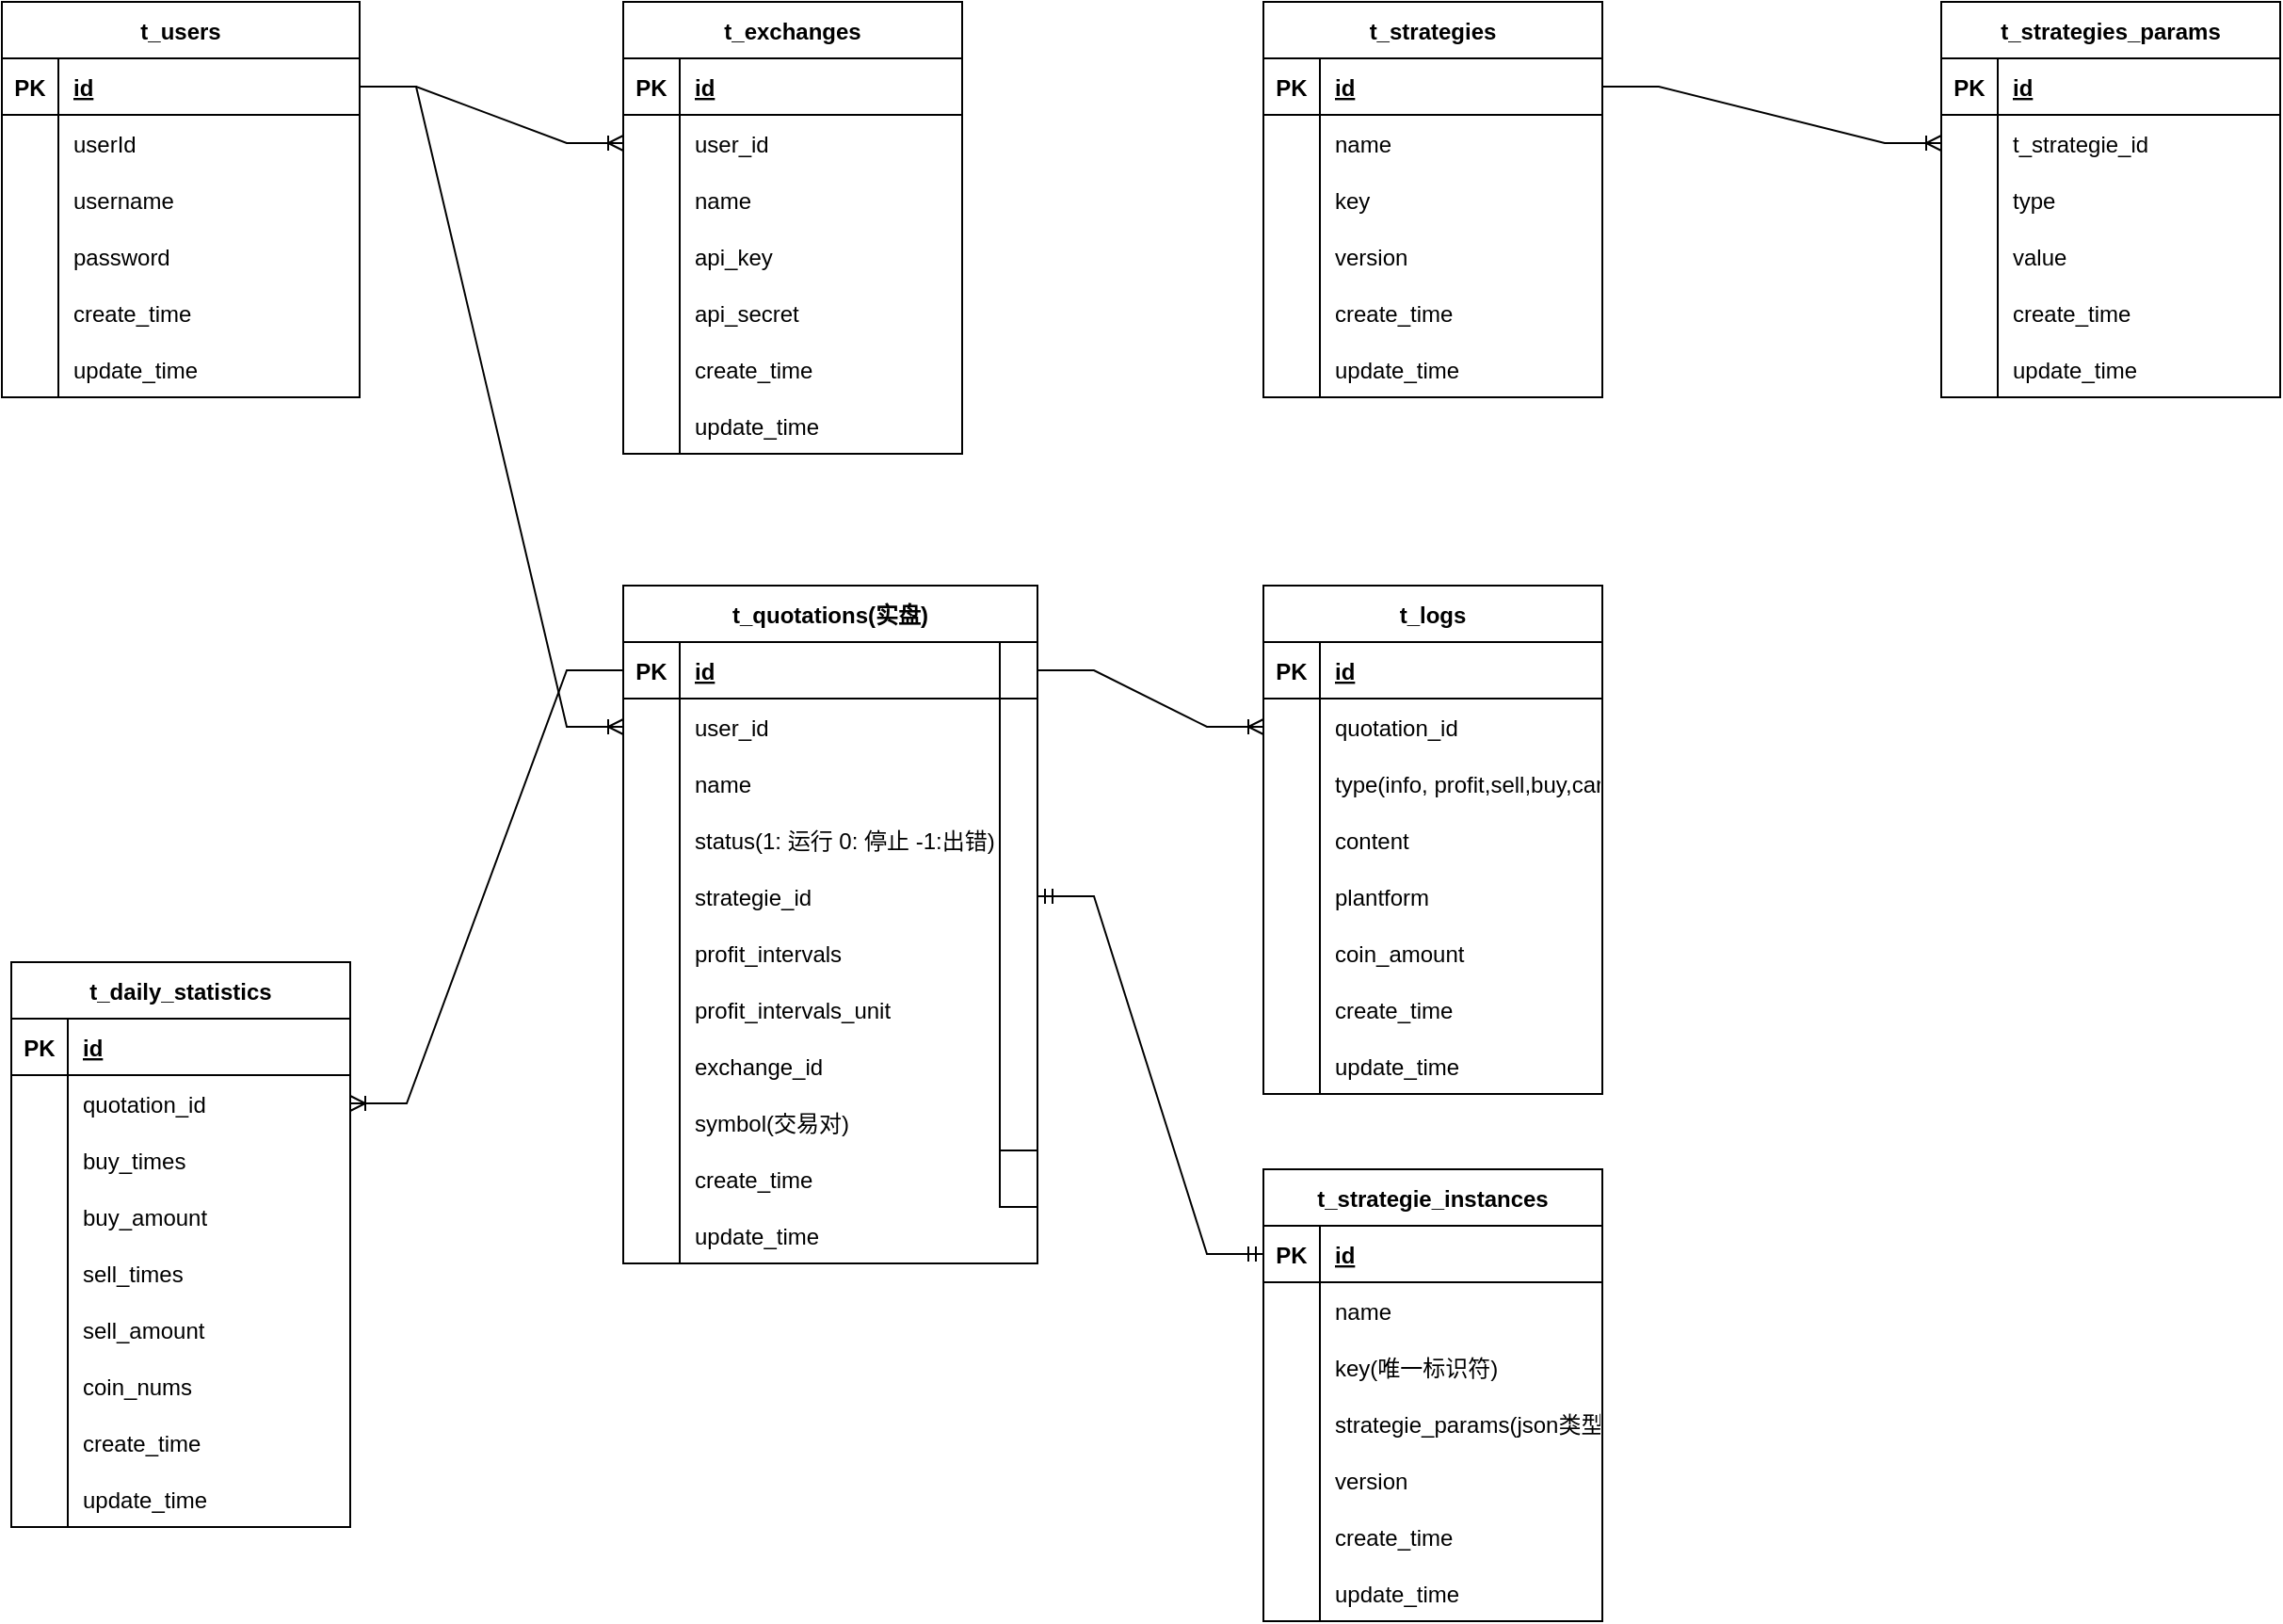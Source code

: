 <mxfile version="19.0.2" type="github"><diagram id="jKOin6_n5NIgZrXwZdPd" name="Page-1"><mxGraphModel dx="1892" dy="1178" grid="1" gridSize="10" guides="1" tooltips="1" connect="1" arrows="1" fold="1" page="1" pageScale="1" pageWidth="3300" pageHeight="4681" math="0" shadow="0"><root><mxCell id="0"/><mxCell id="1" parent="0"/><mxCell id="1FJCf2VOFmG2fmrwUOod-1" value="t_users" style="shape=table;startSize=30;container=1;collapsible=1;childLayout=tableLayout;fixedRows=1;rowLines=0;fontStyle=1;align=center;resizeLast=1;" parent="1" vertex="1"><mxGeometry x="30" y="40" width="190" height="210" as="geometry"/></mxCell><mxCell id="1FJCf2VOFmG2fmrwUOod-2" value="" style="shape=partialRectangle;collapsible=0;dropTarget=0;pointerEvents=0;fillColor=none;top=0;left=0;bottom=1;right=0;points=[[0,0.5],[1,0.5]];portConstraint=eastwest;" parent="1FJCf2VOFmG2fmrwUOod-1" vertex="1"><mxGeometry y="30" width="190" height="30" as="geometry"/></mxCell><mxCell id="1FJCf2VOFmG2fmrwUOod-3" value="PK" style="shape=partialRectangle;connectable=0;fillColor=none;top=0;left=0;bottom=0;right=0;fontStyle=1;overflow=hidden;" parent="1FJCf2VOFmG2fmrwUOod-2" vertex="1"><mxGeometry width="30" height="30" as="geometry"><mxRectangle width="30" height="30" as="alternateBounds"/></mxGeometry></mxCell><mxCell id="1FJCf2VOFmG2fmrwUOod-4" value="id" style="shape=partialRectangle;connectable=0;fillColor=none;top=0;left=0;bottom=0;right=0;align=left;spacingLeft=6;fontStyle=5;overflow=hidden;" parent="1FJCf2VOFmG2fmrwUOod-2" vertex="1"><mxGeometry x="30" width="160" height="30" as="geometry"><mxRectangle width="160" height="30" as="alternateBounds"/></mxGeometry></mxCell><mxCell id="s9yv1-ej-5y0jqBdXdBK-11" value="" style="shape=partialRectangle;collapsible=0;dropTarget=0;pointerEvents=0;fillColor=none;top=0;left=0;bottom=0;right=0;points=[[0,0.5],[1,0.5]];portConstraint=eastwest;" vertex="1" parent="1FJCf2VOFmG2fmrwUOod-1"><mxGeometry y="60" width="190" height="30" as="geometry"/></mxCell><mxCell id="s9yv1-ej-5y0jqBdXdBK-12" value="" style="shape=partialRectangle;connectable=0;fillColor=none;top=0;left=0;bottom=0;right=0;editable=1;overflow=hidden;" vertex="1" parent="s9yv1-ej-5y0jqBdXdBK-11"><mxGeometry width="30" height="30" as="geometry"><mxRectangle width="30" height="30" as="alternateBounds"/></mxGeometry></mxCell><mxCell id="s9yv1-ej-5y0jqBdXdBK-13" value="userId" style="shape=partialRectangle;connectable=0;fillColor=none;top=0;left=0;bottom=0;right=0;align=left;spacingLeft=6;overflow=hidden;" vertex="1" parent="s9yv1-ej-5y0jqBdXdBK-11"><mxGeometry x="30" width="160" height="30" as="geometry"><mxRectangle width="160" height="30" as="alternateBounds"/></mxGeometry></mxCell><mxCell id="1FJCf2VOFmG2fmrwUOod-5" value="" style="shape=partialRectangle;collapsible=0;dropTarget=0;pointerEvents=0;fillColor=none;top=0;left=0;bottom=0;right=0;points=[[0,0.5],[1,0.5]];portConstraint=eastwest;" parent="1FJCf2VOFmG2fmrwUOod-1" vertex="1"><mxGeometry y="90" width="190" height="30" as="geometry"/></mxCell><mxCell id="1FJCf2VOFmG2fmrwUOod-6" value="" style="shape=partialRectangle;connectable=0;fillColor=none;top=0;left=0;bottom=0;right=0;editable=1;overflow=hidden;" parent="1FJCf2VOFmG2fmrwUOod-5" vertex="1"><mxGeometry width="30" height="30" as="geometry"><mxRectangle width="30" height="30" as="alternateBounds"/></mxGeometry></mxCell><mxCell id="1FJCf2VOFmG2fmrwUOod-7" value="username" style="shape=partialRectangle;connectable=0;fillColor=none;top=0;left=0;bottom=0;right=0;align=left;spacingLeft=6;overflow=hidden;" parent="1FJCf2VOFmG2fmrwUOod-5" vertex="1"><mxGeometry x="30" width="160" height="30" as="geometry"><mxRectangle width="160" height="30" as="alternateBounds"/></mxGeometry></mxCell><mxCell id="s9yv1-ej-5y0jqBdXdBK-195" value="" style="shape=partialRectangle;collapsible=0;dropTarget=0;pointerEvents=0;fillColor=none;top=0;left=0;bottom=0;right=0;points=[[0,0.5],[1,0.5]];portConstraint=eastwest;" vertex="1" parent="1FJCf2VOFmG2fmrwUOod-1"><mxGeometry y="120" width="190" height="30" as="geometry"/></mxCell><mxCell id="s9yv1-ej-5y0jqBdXdBK-196" value="" style="shape=partialRectangle;connectable=0;fillColor=none;top=0;left=0;bottom=0;right=0;editable=1;overflow=hidden;" vertex="1" parent="s9yv1-ej-5y0jqBdXdBK-195"><mxGeometry width="30" height="30" as="geometry"><mxRectangle width="30" height="30" as="alternateBounds"/></mxGeometry></mxCell><mxCell id="s9yv1-ej-5y0jqBdXdBK-197" value="password" style="shape=partialRectangle;connectable=0;fillColor=none;top=0;left=0;bottom=0;right=0;align=left;spacingLeft=6;overflow=hidden;" vertex="1" parent="s9yv1-ej-5y0jqBdXdBK-195"><mxGeometry x="30" width="160" height="30" as="geometry"><mxRectangle width="160" height="30" as="alternateBounds"/></mxGeometry></mxCell><mxCell id="1FJCf2VOFmG2fmrwUOod-8" value="" style="shape=partialRectangle;collapsible=0;dropTarget=0;pointerEvents=0;fillColor=none;top=0;left=0;bottom=0;right=0;points=[[0,0.5],[1,0.5]];portConstraint=eastwest;" parent="1FJCf2VOFmG2fmrwUOod-1" vertex="1"><mxGeometry y="150" width="190" height="30" as="geometry"/></mxCell><mxCell id="1FJCf2VOFmG2fmrwUOod-9" value="" style="shape=partialRectangle;connectable=0;fillColor=none;top=0;left=0;bottom=0;right=0;editable=1;overflow=hidden;" parent="1FJCf2VOFmG2fmrwUOod-8" vertex="1"><mxGeometry width="30" height="30" as="geometry"><mxRectangle width="30" height="30" as="alternateBounds"/></mxGeometry></mxCell><mxCell id="1FJCf2VOFmG2fmrwUOod-10" value="create_time" style="shape=partialRectangle;connectable=0;fillColor=none;top=0;left=0;bottom=0;right=0;align=left;spacingLeft=6;overflow=hidden;" parent="1FJCf2VOFmG2fmrwUOod-8" vertex="1"><mxGeometry x="30" width="160" height="30" as="geometry"><mxRectangle width="160" height="30" as="alternateBounds"/></mxGeometry></mxCell><mxCell id="1FJCf2VOFmG2fmrwUOod-11" value="" style="shape=partialRectangle;collapsible=0;dropTarget=0;pointerEvents=0;fillColor=none;top=0;left=0;bottom=0;right=0;points=[[0,0.5],[1,0.5]];portConstraint=eastwest;" parent="1FJCf2VOFmG2fmrwUOod-1" vertex="1"><mxGeometry y="180" width="190" height="30" as="geometry"/></mxCell><mxCell id="1FJCf2VOFmG2fmrwUOod-12" value="" style="shape=partialRectangle;connectable=0;fillColor=none;top=0;left=0;bottom=0;right=0;editable=1;overflow=hidden;" parent="1FJCf2VOFmG2fmrwUOod-11" vertex="1"><mxGeometry width="30" height="30" as="geometry"><mxRectangle width="30" height="30" as="alternateBounds"/></mxGeometry></mxCell><mxCell id="1FJCf2VOFmG2fmrwUOod-13" value="update_time" style="shape=partialRectangle;connectable=0;fillColor=none;top=0;left=0;bottom=0;right=0;align=left;spacingLeft=6;overflow=hidden;" parent="1FJCf2VOFmG2fmrwUOod-11" vertex="1"><mxGeometry x="30" width="160" height="30" as="geometry"><mxRectangle width="160" height="30" as="alternateBounds"/></mxGeometry></mxCell><mxCell id="s9yv1-ej-5y0jqBdXdBK-14" value="t_exchanges" style="shape=table;startSize=30;container=1;collapsible=1;childLayout=tableLayout;fixedRows=1;rowLines=0;fontStyle=1;align=center;resizeLast=1;" vertex="1" parent="1"><mxGeometry x="360" y="40" width="180" height="240" as="geometry"><mxRectangle x="360" y="40" width="110" height="30" as="alternateBounds"/></mxGeometry></mxCell><mxCell id="s9yv1-ej-5y0jqBdXdBK-15" value="" style="shape=tableRow;horizontal=0;startSize=0;swimlaneHead=0;swimlaneBody=0;fillColor=none;collapsible=0;dropTarget=0;points=[[0,0.5],[1,0.5]];portConstraint=eastwest;top=0;left=0;right=0;bottom=1;" vertex="1" parent="s9yv1-ej-5y0jqBdXdBK-14"><mxGeometry y="30" width="180" height="30" as="geometry"/></mxCell><mxCell id="s9yv1-ej-5y0jqBdXdBK-16" value="PK" style="shape=partialRectangle;connectable=0;fillColor=none;top=0;left=0;bottom=0;right=0;fontStyle=1;overflow=hidden;" vertex="1" parent="s9yv1-ej-5y0jqBdXdBK-15"><mxGeometry width="30" height="30" as="geometry"><mxRectangle width="30" height="30" as="alternateBounds"/></mxGeometry></mxCell><mxCell id="s9yv1-ej-5y0jqBdXdBK-17" value="id" style="shape=partialRectangle;connectable=0;fillColor=none;top=0;left=0;bottom=0;right=0;align=left;spacingLeft=6;fontStyle=5;overflow=hidden;" vertex="1" parent="s9yv1-ej-5y0jqBdXdBK-15"><mxGeometry x="30" width="150" height="30" as="geometry"><mxRectangle width="150" height="30" as="alternateBounds"/></mxGeometry></mxCell><mxCell id="s9yv1-ej-5y0jqBdXdBK-37" value="" style="shape=tableRow;horizontal=0;startSize=0;swimlaneHead=0;swimlaneBody=0;fillColor=none;collapsible=0;dropTarget=0;points=[[0,0.5],[1,0.5]];portConstraint=eastwest;top=0;left=0;right=0;bottom=0;" vertex="1" parent="s9yv1-ej-5y0jqBdXdBK-14"><mxGeometry y="60" width="180" height="30" as="geometry"/></mxCell><mxCell id="s9yv1-ej-5y0jqBdXdBK-38" value="" style="shape=partialRectangle;connectable=0;fillColor=none;top=0;left=0;bottom=0;right=0;editable=1;overflow=hidden;" vertex="1" parent="s9yv1-ej-5y0jqBdXdBK-37"><mxGeometry width="30" height="30" as="geometry"><mxRectangle width="30" height="30" as="alternateBounds"/></mxGeometry></mxCell><mxCell id="s9yv1-ej-5y0jqBdXdBK-39" value="user_id" style="shape=partialRectangle;connectable=0;fillColor=none;top=0;left=0;bottom=0;right=0;align=left;spacingLeft=6;overflow=hidden;" vertex="1" parent="s9yv1-ej-5y0jqBdXdBK-37"><mxGeometry x="30" width="150" height="30" as="geometry"><mxRectangle width="150" height="30" as="alternateBounds"/></mxGeometry></mxCell><mxCell id="s9yv1-ej-5y0jqBdXdBK-18" value="" style="shape=tableRow;horizontal=0;startSize=0;swimlaneHead=0;swimlaneBody=0;fillColor=none;collapsible=0;dropTarget=0;points=[[0,0.5],[1,0.5]];portConstraint=eastwest;top=0;left=0;right=0;bottom=0;" vertex="1" parent="s9yv1-ej-5y0jqBdXdBK-14"><mxGeometry y="90" width="180" height="30" as="geometry"/></mxCell><mxCell id="s9yv1-ej-5y0jqBdXdBK-19" value="" style="shape=partialRectangle;connectable=0;fillColor=none;top=0;left=0;bottom=0;right=0;editable=1;overflow=hidden;" vertex="1" parent="s9yv1-ej-5y0jqBdXdBK-18"><mxGeometry width="30" height="30" as="geometry"><mxRectangle width="30" height="30" as="alternateBounds"/></mxGeometry></mxCell><mxCell id="s9yv1-ej-5y0jqBdXdBK-20" value="name" style="shape=partialRectangle;connectable=0;fillColor=none;top=0;left=0;bottom=0;right=0;align=left;spacingLeft=6;overflow=hidden;" vertex="1" parent="s9yv1-ej-5y0jqBdXdBK-18"><mxGeometry x="30" width="150" height="30" as="geometry"><mxRectangle width="150" height="30" as="alternateBounds"/></mxGeometry></mxCell><mxCell id="s9yv1-ej-5y0jqBdXdBK-21" value="" style="shape=tableRow;horizontal=0;startSize=0;swimlaneHead=0;swimlaneBody=0;fillColor=none;collapsible=0;dropTarget=0;points=[[0,0.5],[1,0.5]];portConstraint=eastwest;top=0;left=0;right=0;bottom=0;" vertex="1" parent="s9yv1-ej-5y0jqBdXdBK-14"><mxGeometry y="120" width="180" height="30" as="geometry"/></mxCell><mxCell id="s9yv1-ej-5y0jqBdXdBK-22" value="" style="shape=partialRectangle;connectable=0;fillColor=none;top=0;left=0;bottom=0;right=0;editable=1;overflow=hidden;" vertex="1" parent="s9yv1-ej-5y0jqBdXdBK-21"><mxGeometry width="30" height="30" as="geometry"><mxRectangle width="30" height="30" as="alternateBounds"/></mxGeometry></mxCell><mxCell id="s9yv1-ej-5y0jqBdXdBK-23" value="api_key" style="shape=partialRectangle;connectable=0;fillColor=none;top=0;left=0;bottom=0;right=0;align=left;spacingLeft=6;overflow=hidden;" vertex="1" parent="s9yv1-ej-5y0jqBdXdBK-21"><mxGeometry x="30" width="150" height="30" as="geometry"><mxRectangle width="150" height="30" as="alternateBounds"/></mxGeometry></mxCell><mxCell id="s9yv1-ej-5y0jqBdXdBK-24" value="" style="shape=tableRow;horizontal=0;startSize=0;swimlaneHead=0;swimlaneBody=0;fillColor=none;collapsible=0;dropTarget=0;points=[[0,0.5],[1,0.5]];portConstraint=eastwest;top=0;left=0;right=0;bottom=0;" vertex="1" parent="s9yv1-ej-5y0jqBdXdBK-14"><mxGeometry y="150" width="180" height="30" as="geometry"/></mxCell><mxCell id="s9yv1-ej-5y0jqBdXdBK-25" value="" style="shape=partialRectangle;connectable=0;fillColor=none;top=0;left=0;bottom=0;right=0;editable=1;overflow=hidden;" vertex="1" parent="s9yv1-ej-5y0jqBdXdBK-24"><mxGeometry width="30" height="30" as="geometry"><mxRectangle width="30" height="30" as="alternateBounds"/></mxGeometry></mxCell><mxCell id="s9yv1-ej-5y0jqBdXdBK-26" value="api_secret" style="shape=partialRectangle;connectable=0;fillColor=none;top=0;left=0;bottom=0;right=0;align=left;spacingLeft=6;overflow=hidden;" vertex="1" parent="s9yv1-ej-5y0jqBdXdBK-24"><mxGeometry x="30" width="150" height="30" as="geometry"><mxRectangle width="150" height="30" as="alternateBounds"/></mxGeometry></mxCell><mxCell id="s9yv1-ej-5y0jqBdXdBK-27" value="" style="shape=tableRow;horizontal=0;startSize=0;swimlaneHead=0;swimlaneBody=0;fillColor=none;collapsible=0;dropTarget=0;points=[[0,0.5],[1,0.5]];portConstraint=eastwest;top=0;left=0;right=0;bottom=0;" vertex="1" parent="s9yv1-ej-5y0jqBdXdBK-14"><mxGeometry y="180" width="180" height="30" as="geometry"/></mxCell><mxCell id="s9yv1-ej-5y0jqBdXdBK-28" value="" style="shape=partialRectangle;connectable=0;fillColor=none;top=0;left=0;bottom=0;right=0;editable=1;overflow=hidden;" vertex="1" parent="s9yv1-ej-5y0jqBdXdBK-27"><mxGeometry width="30" height="30" as="geometry"><mxRectangle width="30" height="30" as="alternateBounds"/></mxGeometry></mxCell><mxCell id="s9yv1-ej-5y0jqBdXdBK-29" value="create_time" style="shape=partialRectangle;connectable=0;fillColor=none;top=0;left=0;bottom=0;right=0;align=left;spacingLeft=6;overflow=hidden;" vertex="1" parent="s9yv1-ej-5y0jqBdXdBK-27"><mxGeometry x="30" width="150" height="30" as="geometry"><mxRectangle width="150" height="30" as="alternateBounds"/></mxGeometry></mxCell><mxCell id="s9yv1-ej-5y0jqBdXdBK-30" value="" style="shape=tableRow;horizontal=0;startSize=0;swimlaneHead=0;swimlaneBody=0;fillColor=none;collapsible=0;dropTarget=0;points=[[0,0.5],[1,0.5]];portConstraint=eastwest;top=0;left=0;right=0;bottom=0;" vertex="1" parent="s9yv1-ej-5y0jqBdXdBK-14"><mxGeometry y="210" width="180" height="30" as="geometry"/></mxCell><mxCell id="s9yv1-ej-5y0jqBdXdBK-31" value="" style="shape=partialRectangle;connectable=0;fillColor=none;top=0;left=0;bottom=0;right=0;editable=1;overflow=hidden;" vertex="1" parent="s9yv1-ej-5y0jqBdXdBK-30"><mxGeometry width="30" height="30" as="geometry"><mxRectangle width="30" height="30" as="alternateBounds"/></mxGeometry></mxCell><mxCell id="s9yv1-ej-5y0jqBdXdBK-32" value="update_time" style="shape=partialRectangle;connectable=0;fillColor=none;top=0;left=0;bottom=0;right=0;align=left;spacingLeft=6;overflow=hidden;" vertex="1" parent="s9yv1-ej-5y0jqBdXdBK-30"><mxGeometry x="30" width="150" height="30" as="geometry"><mxRectangle width="150" height="30" as="alternateBounds"/></mxGeometry></mxCell><mxCell id="s9yv1-ej-5y0jqBdXdBK-44" value="" style="edgeStyle=entityRelationEdgeStyle;fontSize=12;html=1;endArrow=ERoneToMany;rounded=0;exitX=1;exitY=0.5;exitDx=0;exitDy=0;" edge="1" parent="1" source="1FJCf2VOFmG2fmrwUOod-2" target="s9yv1-ej-5y0jqBdXdBK-37"><mxGeometry width="100" height="100" relative="1" as="geometry"><mxPoint x="230" y="290" as="sourcePoint"/><mxPoint x="330" y="190" as="targetPoint"/></mxGeometry></mxCell><mxCell id="s9yv1-ej-5y0jqBdXdBK-45" value="t_quotations(实盘)" style="shape=table;startSize=30;container=1;collapsible=1;childLayout=tableLayout;fixedRows=1;rowLines=0;fontStyle=1;align=center;resizeLast=1;" vertex="1" parent="1"><mxGeometry x="360" y="350" width="220" height="360" as="geometry"/></mxCell><mxCell id="s9yv1-ej-5y0jqBdXdBK-46" value="" style="shape=tableRow;horizontal=0;startSize=0;swimlaneHead=0;swimlaneBody=0;fillColor=none;collapsible=0;dropTarget=0;points=[[0,0.5],[1,0.5]];portConstraint=eastwest;top=0;left=0;right=0;bottom=1;" vertex="1" parent="s9yv1-ej-5y0jqBdXdBK-45"><mxGeometry y="30" width="220" height="30" as="geometry"/></mxCell><mxCell id="s9yv1-ej-5y0jqBdXdBK-47" value="PK" style="shape=partialRectangle;connectable=0;fillColor=none;top=0;left=0;bottom=0;right=0;fontStyle=1;overflow=hidden;" vertex="1" parent="s9yv1-ej-5y0jqBdXdBK-46"><mxGeometry width="30" height="30" as="geometry"><mxRectangle width="30" height="30" as="alternateBounds"/></mxGeometry></mxCell><mxCell id="s9yv1-ej-5y0jqBdXdBK-48" value="id" style="shape=partialRectangle;connectable=0;fillColor=none;top=0;left=0;bottom=0;right=0;align=left;spacingLeft=6;fontStyle=5;overflow=hidden;" vertex="1" parent="s9yv1-ej-5y0jqBdXdBK-46"><mxGeometry x="30" width="190" height="30" as="geometry"><mxRectangle width="190" height="30" as="alternateBounds"/></mxGeometry></mxCell><mxCell id="s9yv1-ej-5y0jqBdXdBK-76" value="" style="shape=tableRow;horizontal=0;startSize=0;swimlaneHead=0;swimlaneBody=0;fillColor=none;collapsible=0;dropTarget=0;points=[[0,0.5],[1,0.5]];portConstraint=eastwest;top=0;left=0;right=0;bottom=0;" vertex="1" parent="s9yv1-ej-5y0jqBdXdBK-45"><mxGeometry y="60" width="220" height="30" as="geometry"/></mxCell><mxCell id="s9yv1-ej-5y0jqBdXdBK-77" value="" style="shape=partialRectangle;connectable=0;fillColor=none;top=0;left=0;bottom=0;right=0;editable=1;overflow=hidden;" vertex="1" parent="s9yv1-ej-5y0jqBdXdBK-76"><mxGeometry width="30" height="30" as="geometry"><mxRectangle width="30" height="30" as="alternateBounds"/></mxGeometry></mxCell><mxCell id="s9yv1-ej-5y0jqBdXdBK-78" value="user_id" style="shape=partialRectangle;connectable=0;fillColor=none;top=0;left=0;bottom=0;right=0;align=left;spacingLeft=6;overflow=hidden;" vertex="1" parent="s9yv1-ej-5y0jqBdXdBK-76"><mxGeometry x="30" width="190" height="30" as="geometry"><mxRectangle width="190" height="30" as="alternateBounds"/></mxGeometry></mxCell><mxCell id="s9yv1-ej-5y0jqBdXdBK-49" value="" style="shape=tableRow;horizontal=0;startSize=0;swimlaneHead=0;swimlaneBody=0;fillColor=none;collapsible=0;dropTarget=0;points=[[0,0.5],[1,0.5]];portConstraint=eastwest;top=0;left=0;right=0;bottom=0;" vertex="1" parent="s9yv1-ej-5y0jqBdXdBK-45"><mxGeometry y="90" width="220" height="30" as="geometry"/></mxCell><mxCell id="s9yv1-ej-5y0jqBdXdBK-50" value="" style="shape=partialRectangle;connectable=0;fillColor=none;top=0;left=0;bottom=0;right=0;editable=1;overflow=hidden;" vertex="1" parent="s9yv1-ej-5y0jqBdXdBK-49"><mxGeometry width="30" height="30" as="geometry"><mxRectangle width="30" height="30" as="alternateBounds"/></mxGeometry></mxCell><mxCell id="s9yv1-ej-5y0jqBdXdBK-51" value="name" style="shape=partialRectangle;connectable=0;fillColor=none;top=0;left=0;bottom=0;right=0;align=left;spacingLeft=6;overflow=hidden;" vertex="1" parent="s9yv1-ej-5y0jqBdXdBK-49"><mxGeometry x="30" width="190" height="30" as="geometry"><mxRectangle width="190" height="30" as="alternateBounds"/></mxGeometry></mxCell><mxCell id="s9yv1-ej-5y0jqBdXdBK-198" value="" style="shape=tableRow;horizontal=0;startSize=0;swimlaneHead=0;swimlaneBody=0;fillColor=none;collapsible=0;dropTarget=0;points=[[0,0.5],[1,0.5]];portConstraint=eastwest;top=0;left=0;right=0;bottom=0;" vertex="1" parent="s9yv1-ej-5y0jqBdXdBK-45"><mxGeometry y="120" width="220" height="30" as="geometry"/></mxCell><mxCell id="s9yv1-ej-5y0jqBdXdBK-199" value="" style="shape=partialRectangle;connectable=0;fillColor=none;top=0;left=0;bottom=0;right=0;editable=1;overflow=hidden;" vertex="1" parent="s9yv1-ej-5y0jqBdXdBK-198"><mxGeometry width="30" height="30" as="geometry"><mxRectangle width="30" height="30" as="alternateBounds"/></mxGeometry></mxCell><mxCell id="s9yv1-ej-5y0jqBdXdBK-200" value="status(1: 运行 0: 停止 -1:出错)" style="shape=partialRectangle;connectable=0;fillColor=none;top=0;left=0;bottom=0;right=0;align=left;spacingLeft=6;overflow=hidden;" vertex="1" parent="s9yv1-ej-5y0jqBdXdBK-198"><mxGeometry x="30" width="190" height="30" as="geometry"><mxRectangle width="190" height="30" as="alternateBounds"/></mxGeometry></mxCell><mxCell id="s9yv1-ej-5y0jqBdXdBK-58" value="" style="shape=tableRow;horizontal=0;startSize=0;swimlaneHead=0;swimlaneBody=0;fillColor=none;collapsible=0;dropTarget=0;points=[[0,0.5],[1,0.5]];portConstraint=eastwest;top=0;left=0;right=0;bottom=0;" vertex="1" parent="s9yv1-ej-5y0jqBdXdBK-45"><mxGeometry y="150" width="220" height="30" as="geometry"/></mxCell><mxCell id="s9yv1-ej-5y0jqBdXdBK-59" value="" style="shape=partialRectangle;connectable=0;fillColor=none;top=0;left=0;bottom=0;right=0;editable=1;overflow=hidden;" vertex="1" parent="s9yv1-ej-5y0jqBdXdBK-58"><mxGeometry width="30" height="30" as="geometry"><mxRectangle width="30" height="30" as="alternateBounds"/></mxGeometry></mxCell><mxCell id="s9yv1-ej-5y0jqBdXdBK-60" value="strategie_id" style="shape=partialRectangle;connectable=0;fillColor=none;top=0;left=0;bottom=0;right=0;align=left;spacingLeft=6;overflow=hidden;" vertex="1" parent="s9yv1-ej-5y0jqBdXdBK-58"><mxGeometry x="30" width="190" height="30" as="geometry"><mxRectangle width="190" height="30" as="alternateBounds"/></mxGeometry></mxCell><mxCell id="s9yv1-ej-5y0jqBdXdBK-64" value="" style="shape=tableRow;horizontal=0;startSize=0;swimlaneHead=0;swimlaneBody=0;fillColor=none;collapsible=0;dropTarget=0;points=[[0,0.5],[1,0.5]];portConstraint=eastwest;top=0;left=0;right=0;bottom=0;" vertex="1" parent="s9yv1-ej-5y0jqBdXdBK-45"><mxGeometry y="180" width="220" height="30" as="geometry"/></mxCell><mxCell id="s9yv1-ej-5y0jqBdXdBK-65" value="" style="shape=partialRectangle;connectable=0;fillColor=none;top=0;left=0;bottom=0;right=0;editable=1;overflow=hidden;" vertex="1" parent="s9yv1-ej-5y0jqBdXdBK-64"><mxGeometry width="30" height="30" as="geometry"><mxRectangle width="30" height="30" as="alternateBounds"/></mxGeometry></mxCell><mxCell id="s9yv1-ej-5y0jqBdXdBK-66" value="profit_intervals" style="shape=partialRectangle;connectable=0;fillColor=none;top=0;left=0;bottom=0;right=0;align=left;spacingLeft=6;overflow=hidden;" vertex="1" parent="s9yv1-ej-5y0jqBdXdBK-64"><mxGeometry x="30" width="190" height="30" as="geometry"><mxRectangle width="190" height="30" as="alternateBounds"/></mxGeometry></mxCell><mxCell id="s9yv1-ej-5y0jqBdXdBK-67" value="" style="shape=tableRow;horizontal=0;startSize=0;swimlaneHead=0;swimlaneBody=0;fillColor=none;collapsible=0;dropTarget=0;points=[[0,0.5],[1,0.5]];portConstraint=eastwest;top=0;left=0;right=0;bottom=0;" vertex="1" parent="s9yv1-ej-5y0jqBdXdBK-45"><mxGeometry y="210" width="220" height="30" as="geometry"/></mxCell><mxCell id="s9yv1-ej-5y0jqBdXdBK-68" value="" style="shape=partialRectangle;connectable=0;fillColor=none;top=0;left=0;bottom=0;right=0;editable=1;overflow=hidden;" vertex="1" parent="s9yv1-ej-5y0jqBdXdBK-67"><mxGeometry width="30" height="30" as="geometry"><mxRectangle width="30" height="30" as="alternateBounds"/></mxGeometry></mxCell><mxCell id="s9yv1-ej-5y0jqBdXdBK-69" value="profit_intervals_unit" style="shape=partialRectangle;connectable=0;fillColor=none;top=0;left=0;bottom=0;right=0;align=left;spacingLeft=6;overflow=hidden;" vertex="1" parent="s9yv1-ej-5y0jqBdXdBK-67"><mxGeometry x="30" width="190" height="30" as="geometry"><mxRectangle width="190" height="30" as="alternateBounds"/></mxGeometry></mxCell><mxCell id="s9yv1-ej-5y0jqBdXdBK-70" value="" style="shape=tableRow;horizontal=0;startSize=0;swimlaneHead=0;swimlaneBody=0;fillColor=none;collapsible=0;dropTarget=0;points=[[0,0.5],[1,0.5]];portConstraint=eastwest;top=0;left=0;right=0;bottom=0;" vertex="1" parent="s9yv1-ej-5y0jqBdXdBK-45"><mxGeometry y="240" width="220" height="30" as="geometry"/></mxCell><mxCell id="s9yv1-ej-5y0jqBdXdBK-71" value="" style="shape=partialRectangle;connectable=0;fillColor=none;top=0;left=0;bottom=0;right=0;editable=1;overflow=hidden;" vertex="1" parent="s9yv1-ej-5y0jqBdXdBK-70"><mxGeometry width="30" height="30" as="geometry"><mxRectangle width="30" height="30" as="alternateBounds"/></mxGeometry></mxCell><mxCell id="s9yv1-ej-5y0jqBdXdBK-72" value="exchange_id" style="shape=partialRectangle;connectable=0;fillColor=none;top=0;left=0;bottom=0;right=0;align=left;spacingLeft=6;overflow=hidden;" vertex="1" parent="s9yv1-ej-5y0jqBdXdBK-70"><mxGeometry x="30" width="190" height="30" as="geometry"><mxRectangle width="190" height="30" as="alternateBounds"/></mxGeometry></mxCell><mxCell id="s9yv1-ej-5y0jqBdXdBK-73" value="" style="shape=tableRow;horizontal=0;startSize=0;swimlaneHead=0;swimlaneBody=0;fillColor=none;collapsible=0;dropTarget=0;points=[[0,0.5],[1,0.5]];portConstraint=eastwest;top=0;left=0;right=0;bottom=0;" vertex="1" parent="s9yv1-ej-5y0jqBdXdBK-45"><mxGeometry y="270" width="220" height="30" as="geometry"/></mxCell><mxCell id="s9yv1-ej-5y0jqBdXdBK-74" value="" style="shape=partialRectangle;connectable=0;fillColor=none;top=0;left=0;bottom=0;right=0;editable=1;overflow=hidden;" vertex="1" parent="s9yv1-ej-5y0jqBdXdBK-73"><mxGeometry width="30" height="30" as="geometry"><mxRectangle width="30" height="30" as="alternateBounds"/></mxGeometry></mxCell><mxCell id="s9yv1-ej-5y0jqBdXdBK-75" value="symbol(交易对)" style="shape=partialRectangle;connectable=0;fillColor=none;top=0;left=0;bottom=0;right=0;align=left;spacingLeft=6;overflow=hidden;" vertex="1" parent="s9yv1-ej-5y0jqBdXdBK-73"><mxGeometry x="30" width="190" height="30" as="geometry"><mxRectangle width="190" height="30" as="alternateBounds"/></mxGeometry></mxCell><mxCell id="s9yv1-ej-5y0jqBdXdBK-52" value="" style="shape=tableRow;horizontal=0;startSize=0;swimlaneHead=0;swimlaneBody=0;fillColor=none;collapsible=0;dropTarget=0;points=[[0,0.5],[1,0.5]];portConstraint=eastwest;top=0;left=0;right=0;bottom=0;" vertex="1" parent="s9yv1-ej-5y0jqBdXdBK-45"><mxGeometry y="300" width="220" height="30" as="geometry"/></mxCell><mxCell id="s9yv1-ej-5y0jqBdXdBK-53" value="" style="shape=partialRectangle;connectable=0;fillColor=none;top=0;left=0;bottom=0;right=0;editable=1;overflow=hidden;" vertex="1" parent="s9yv1-ej-5y0jqBdXdBK-52"><mxGeometry width="30" height="30" as="geometry"><mxRectangle width="30" height="30" as="alternateBounds"/></mxGeometry></mxCell><mxCell id="s9yv1-ej-5y0jqBdXdBK-54" value="create_time" style="shape=partialRectangle;connectable=0;fillColor=none;top=0;left=0;bottom=0;right=0;align=left;spacingLeft=6;overflow=hidden;" vertex="1" parent="s9yv1-ej-5y0jqBdXdBK-52"><mxGeometry x="30" width="170" height="30" as="geometry"><mxRectangle width="170" height="30" as="alternateBounds"/></mxGeometry></mxCell><mxCell id="s9yv1-ej-5y0jqBdXdBK-214" value="" style="whiteSpace=wrap;html=1;startSize=30;fontStyle=1;" vertex="1" parent="s9yv1-ej-5y0jqBdXdBK-52"><mxGeometry x="200" width="20" height="30" as="geometry"><mxRectangle width="20" height="30" as="alternateBounds"/></mxGeometry></mxCell><mxCell id="s9yv1-ej-5y0jqBdXdBK-55" value="" style="shape=tableRow;horizontal=0;startSize=0;swimlaneHead=0;swimlaneBody=0;fillColor=none;collapsible=0;dropTarget=0;points=[[0,0.5],[1,0.5]];portConstraint=eastwest;top=0;left=0;right=0;bottom=0;" vertex="1" parent="s9yv1-ej-5y0jqBdXdBK-45"><mxGeometry y="330" width="220" height="30" as="geometry"/></mxCell><mxCell id="s9yv1-ej-5y0jqBdXdBK-56" value="" style="shape=partialRectangle;connectable=0;fillColor=none;top=0;left=0;bottom=0;right=0;editable=1;overflow=hidden;" vertex="1" parent="s9yv1-ej-5y0jqBdXdBK-55"><mxGeometry width="30" height="30" as="geometry"><mxRectangle width="30" height="30" as="alternateBounds"/></mxGeometry></mxCell><mxCell id="s9yv1-ej-5y0jqBdXdBK-57" value="update_time" style="shape=partialRectangle;connectable=0;fillColor=none;top=0;left=0;bottom=0;right=0;align=left;spacingLeft=6;overflow=hidden;" vertex="1" parent="s9yv1-ej-5y0jqBdXdBK-55"><mxGeometry x="30" width="190" height="30" as="geometry"><mxRectangle width="190" height="30" as="alternateBounds"/></mxGeometry></mxCell><mxCell id="s9yv1-ej-5y0jqBdXdBK-79" value="" style="edgeStyle=entityRelationEdgeStyle;fontSize=12;html=1;endArrow=ERoneToMany;rounded=0;exitX=1;exitY=0.5;exitDx=0;exitDy=0;entryX=0;entryY=0.5;entryDx=0;entryDy=0;" edge="1" parent="1" source="1FJCf2VOFmG2fmrwUOod-2" target="s9yv1-ej-5y0jqBdXdBK-76"><mxGeometry width="100" height="100" relative="1" as="geometry"><mxPoint x="230" y="95" as="sourcePoint"/><mxPoint x="370" y="125" as="targetPoint"/></mxGeometry></mxCell><mxCell id="s9yv1-ej-5y0jqBdXdBK-83" value="t_strategies" style="shape=table;startSize=30;container=1;collapsible=1;childLayout=tableLayout;fixedRows=1;rowLines=0;fontStyle=1;align=center;resizeLast=1;" vertex="1" parent="1"><mxGeometry x="700" y="40" width="180" height="210" as="geometry"/></mxCell><mxCell id="s9yv1-ej-5y0jqBdXdBK-84" value="" style="shape=tableRow;horizontal=0;startSize=0;swimlaneHead=0;swimlaneBody=0;fillColor=none;collapsible=0;dropTarget=0;points=[[0,0.5],[1,0.5]];portConstraint=eastwest;top=0;left=0;right=0;bottom=1;" vertex="1" parent="s9yv1-ej-5y0jqBdXdBK-83"><mxGeometry y="30" width="180" height="30" as="geometry"/></mxCell><mxCell id="s9yv1-ej-5y0jqBdXdBK-85" value="PK" style="shape=partialRectangle;connectable=0;fillColor=none;top=0;left=0;bottom=0;right=0;fontStyle=1;overflow=hidden;" vertex="1" parent="s9yv1-ej-5y0jqBdXdBK-84"><mxGeometry width="30" height="30" as="geometry"><mxRectangle width="30" height="30" as="alternateBounds"/></mxGeometry></mxCell><mxCell id="s9yv1-ej-5y0jqBdXdBK-86" value="id" style="shape=partialRectangle;connectable=0;fillColor=none;top=0;left=0;bottom=0;right=0;align=left;spacingLeft=6;fontStyle=5;overflow=hidden;" vertex="1" parent="s9yv1-ej-5y0jqBdXdBK-84"><mxGeometry x="30" width="150" height="30" as="geometry"><mxRectangle width="150" height="30" as="alternateBounds"/></mxGeometry></mxCell><mxCell id="s9yv1-ej-5y0jqBdXdBK-87" value="" style="shape=tableRow;horizontal=0;startSize=0;swimlaneHead=0;swimlaneBody=0;fillColor=none;collapsible=0;dropTarget=0;points=[[0,0.5],[1,0.5]];portConstraint=eastwest;top=0;left=0;right=0;bottom=0;" vertex="1" parent="s9yv1-ej-5y0jqBdXdBK-83"><mxGeometry y="60" width="180" height="30" as="geometry"/></mxCell><mxCell id="s9yv1-ej-5y0jqBdXdBK-88" value="" style="shape=partialRectangle;connectable=0;fillColor=none;top=0;left=0;bottom=0;right=0;editable=1;overflow=hidden;" vertex="1" parent="s9yv1-ej-5y0jqBdXdBK-87"><mxGeometry width="30" height="30" as="geometry"><mxRectangle width="30" height="30" as="alternateBounds"/></mxGeometry></mxCell><mxCell id="s9yv1-ej-5y0jqBdXdBK-89" value="name" style="shape=partialRectangle;connectable=0;fillColor=none;top=0;left=0;bottom=0;right=0;align=left;spacingLeft=6;overflow=hidden;" vertex="1" parent="s9yv1-ej-5y0jqBdXdBK-87"><mxGeometry x="30" width="150" height="30" as="geometry"><mxRectangle width="150" height="30" as="alternateBounds"/></mxGeometry></mxCell><mxCell id="s9yv1-ej-5y0jqBdXdBK-139" value="" style="shape=tableRow;horizontal=0;startSize=0;swimlaneHead=0;swimlaneBody=0;fillColor=none;collapsible=0;dropTarget=0;points=[[0,0.5],[1,0.5]];portConstraint=eastwest;top=0;left=0;right=0;bottom=0;" vertex="1" parent="s9yv1-ej-5y0jqBdXdBK-83"><mxGeometry y="90" width="180" height="30" as="geometry"/></mxCell><mxCell id="s9yv1-ej-5y0jqBdXdBK-140" value="" style="shape=partialRectangle;connectable=0;fillColor=none;top=0;left=0;bottom=0;right=0;editable=1;overflow=hidden;" vertex="1" parent="s9yv1-ej-5y0jqBdXdBK-139"><mxGeometry width="30" height="30" as="geometry"><mxRectangle width="30" height="30" as="alternateBounds"/></mxGeometry></mxCell><mxCell id="s9yv1-ej-5y0jqBdXdBK-141" value="key" style="shape=partialRectangle;connectable=0;fillColor=none;top=0;left=0;bottom=0;right=0;align=left;spacingLeft=6;overflow=hidden;" vertex="1" parent="s9yv1-ej-5y0jqBdXdBK-139"><mxGeometry x="30" width="150" height="30" as="geometry"><mxRectangle width="150" height="30" as="alternateBounds"/></mxGeometry></mxCell><mxCell id="s9yv1-ej-5y0jqBdXdBK-133" value="" style="shape=tableRow;horizontal=0;startSize=0;swimlaneHead=0;swimlaneBody=0;fillColor=none;collapsible=0;dropTarget=0;points=[[0,0.5],[1,0.5]];portConstraint=eastwest;top=0;left=0;right=0;bottom=0;" vertex="1" parent="s9yv1-ej-5y0jqBdXdBK-83"><mxGeometry y="120" width="180" height="30" as="geometry"/></mxCell><mxCell id="s9yv1-ej-5y0jqBdXdBK-134" value="" style="shape=partialRectangle;connectable=0;fillColor=none;top=0;left=0;bottom=0;right=0;editable=1;overflow=hidden;" vertex="1" parent="s9yv1-ej-5y0jqBdXdBK-133"><mxGeometry width="30" height="30" as="geometry"><mxRectangle width="30" height="30" as="alternateBounds"/></mxGeometry></mxCell><mxCell id="s9yv1-ej-5y0jqBdXdBK-135" value="version" style="shape=partialRectangle;connectable=0;fillColor=none;top=0;left=0;bottom=0;right=0;align=left;spacingLeft=6;overflow=hidden;" vertex="1" parent="s9yv1-ej-5y0jqBdXdBK-133"><mxGeometry x="30" width="150" height="30" as="geometry"><mxRectangle width="150" height="30" as="alternateBounds"/></mxGeometry></mxCell><mxCell id="s9yv1-ej-5y0jqBdXdBK-90" value="" style="shape=tableRow;horizontal=0;startSize=0;swimlaneHead=0;swimlaneBody=0;fillColor=none;collapsible=0;dropTarget=0;points=[[0,0.5],[1,0.5]];portConstraint=eastwest;top=0;left=0;right=0;bottom=0;" vertex="1" parent="s9yv1-ej-5y0jqBdXdBK-83"><mxGeometry y="150" width="180" height="30" as="geometry"/></mxCell><mxCell id="s9yv1-ej-5y0jqBdXdBK-91" value="" style="shape=partialRectangle;connectable=0;fillColor=none;top=0;left=0;bottom=0;right=0;editable=1;overflow=hidden;" vertex="1" parent="s9yv1-ej-5y0jqBdXdBK-90"><mxGeometry width="30" height="30" as="geometry"><mxRectangle width="30" height="30" as="alternateBounds"/></mxGeometry></mxCell><mxCell id="s9yv1-ej-5y0jqBdXdBK-92" value="create_time" style="shape=partialRectangle;connectable=0;fillColor=none;top=0;left=0;bottom=0;right=0;align=left;spacingLeft=6;overflow=hidden;" vertex="1" parent="s9yv1-ej-5y0jqBdXdBK-90"><mxGeometry x="30" width="150" height="30" as="geometry"><mxRectangle width="150" height="30" as="alternateBounds"/></mxGeometry></mxCell><mxCell id="s9yv1-ej-5y0jqBdXdBK-93" value="" style="shape=tableRow;horizontal=0;startSize=0;swimlaneHead=0;swimlaneBody=0;fillColor=none;collapsible=0;dropTarget=0;points=[[0,0.5],[1,0.5]];portConstraint=eastwest;top=0;left=0;right=0;bottom=0;" vertex="1" parent="s9yv1-ej-5y0jqBdXdBK-83"><mxGeometry y="180" width="180" height="30" as="geometry"/></mxCell><mxCell id="s9yv1-ej-5y0jqBdXdBK-94" value="" style="shape=partialRectangle;connectable=0;fillColor=none;top=0;left=0;bottom=0;right=0;editable=1;overflow=hidden;" vertex="1" parent="s9yv1-ej-5y0jqBdXdBK-93"><mxGeometry width="30" height="30" as="geometry"><mxRectangle width="30" height="30" as="alternateBounds"/></mxGeometry></mxCell><mxCell id="s9yv1-ej-5y0jqBdXdBK-95" value="update_time" style="shape=partialRectangle;connectable=0;fillColor=none;top=0;left=0;bottom=0;right=0;align=left;spacingLeft=6;overflow=hidden;" vertex="1" parent="s9yv1-ej-5y0jqBdXdBK-93"><mxGeometry x="30" width="150" height="30" as="geometry"><mxRectangle width="150" height="30" as="alternateBounds"/></mxGeometry></mxCell><mxCell id="s9yv1-ej-5y0jqBdXdBK-99" value="t_strategies_params" style="shape=table;startSize=30;container=1;collapsible=1;childLayout=tableLayout;fixedRows=1;rowLines=0;fontStyle=1;align=center;resizeLast=1;" vertex="1" parent="1"><mxGeometry x="1060" y="40" width="180" height="210" as="geometry"/></mxCell><mxCell id="s9yv1-ej-5y0jqBdXdBK-100" value="" style="shape=tableRow;horizontal=0;startSize=0;swimlaneHead=0;swimlaneBody=0;fillColor=none;collapsible=0;dropTarget=0;points=[[0,0.5],[1,0.5]];portConstraint=eastwest;top=0;left=0;right=0;bottom=1;" vertex="1" parent="s9yv1-ej-5y0jqBdXdBK-99"><mxGeometry y="30" width="180" height="30" as="geometry"/></mxCell><mxCell id="s9yv1-ej-5y0jqBdXdBK-101" value="PK" style="shape=partialRectangle;connectable=0;fillColor=none;top=0;left=0;bottom=0;right=0;fontStyle=1;overflow=hidden;" vertex="1" parent="s9yv1-ej-5y0jqBdXdBK-100"><mxGeometry width="30" height="30" as="geometry"><mxRectangle width="30" height="30" as="alternateBounds"/></mxGeometry></mxCell><mxCell id="s9yv1-ej-5y0jqBdXdBK-102" value="id" style="shape=partialRectangle;connectable=0;fillColor=none;top=0;left=0;bottom=0;right=0;align=left;spacingLeft=6;fontStyle=5;overflow=hidden;" vertex="1" parent="s9yv1-ej-5y0jqBdXdBK-100"><mxGeometry x="30" width="150" height="30" as="geometry"><mxRectangle width="150" height="30" as="alternateBounds"/></mxGeometry></mxCell><mxCell id="s9yv1-ej-5y0jqBdXdBK-103" value="" style="shape=tableRow;horizontal=0;startSize=0;swimlaneHead=0;swimlaneBody=0;fillColor=none;collapsible=0;dropTarget=0;points=[[0,0.5],[1,0.5]];portConstraint=eastwest;top=0;left=0;right=0;bottom=0;" vertex="1" parent="s9yv1-ej-5y0jqBdXdBK-99"><mxGeometry y="60" width="180" height="30" as="geometry"/></mxCell><mxCell id="s9yv1-ej-5y0jqBdXdBK-104" value="" style="shape=partialRectangle;connectable=0;fillColor=none;top=0;left=0;bottom=0;right=0;editable=1;overflow=hidden;" vertex="1" parent="s9yv1-ej-5y0jqBdXdBK-103"><mxGeometry width="30" height="30" as="geometry"><mxRectangle width="30" height="30" as="alternateBounds"/></mxGeometry></mxCell><mxCell id="s9yv1-ej-5y0jqBdXdBK-105" value="t_strategie_id" style="shape=partialRectangle;connectable=0;fillColor=none;top=0;left=0;bottom=0;right=0;align=left;spacingLeft=6;overflow=hidden;" vertex="1" parent="s9yv1-ej-5y0jqBdXdBK-103"><mxGeometry x="30" width="150" height="30" as="geometry"><mxRectangle width="150" height="30" as="alternateBounds"/></mxGeometry></mxCell><mxCell id="s9yv1-ej-5y0jqBdXdBK-112" value="" style="shape=tableRow;horizontal=0;startSize=0;swimlaneHead=0;swimlaneBody=0;fillColor=none;collapsible=0;dropTarget=0;points=[[0,0.5],[1,0.5]];portConstraint=eastwest;top=0;left=0;right=0;bottom=0;" vertex="1" parent="s9yv1-ej-5y0jqBdXdBK-99"><mxGeometry y="90" width="180" height="30" as="geometry"/></mxCell><mxCell id="s9yv1-ej-5y0jqBdXdBK-113" value="" style="shape=partialRectangle;connectable=0;fillColor=none;top=0;left=0;bottom=0;right=0;editable=1;overflow=hidden;" vertex="1" parent="s9yv1-ej-5y0jqBdXdBK-112"><mxGeometry width="30" height="30" as="geometry"><mxRectangle width="30" height="30" as="alternateBounds"/></mxGeometry></mxCell><mxCell id="s9yv1-ej-5y0jqBdXdBK-114" value="type" style="shape=partialRectangle;connectable=0;fillColor=none;top=0;left=0;bottom=0;right=0;align=left;spacingLeft=6;overflow=hidden;" vertex="1" parent="s9yv1-ej-5y0jqBdXdBK-112"><mxGeometry x="30" width="150" height="30" as="geometry"><mxRectangle width="150" height="30" as="alternateBounds"/></mxGeometry></mxCell><mxCell id="s9yv1-ej-5y0jqBdXdBK-115" value="" style="shape=tableRow;horizontal=0;startSize=0;swimlaneHead=0;swimlaneBody=0;fillColor=none;collapsible=0;dropTarget=0;points=[[0,0.5],[1,0.5]];portConstraint=eastwest;top=0;left=0;right=0;bottom=0;" vertex="1" parent="s9yv1-ej-5y0jqBdXdBK-99"><mxGeometry y="120" width="180" height="30" as="geometry"/></mxCell><mxCell id="s9yv1-ej-5y0jqBdXdBK-116" value="" style="shape=partialRectangle;connectable=0;fillColor=none;top=0;left=0;bottom=0;right=0;editable=1;overflow=hidden;" vertex="1" parent="s9yv1-ej-5y0jqBdXdBK-115"><mxGeometry width="30" height="30" as="geometry"><mxRectangle width="30" height="30" as="alternateBounds"/></mxGeometry></mxCell><mxCell id="s9yv1-ej-5y0jqBdXdBK-117" value="value" style="shape=partialRectangle;connectable=0;fillColor=none;top=0;left=0;bottom=0;right=0;align=left;spacingLeft=6;overflow=hidden;" vertex="1" parent="s9yv1-ej-5y0jqBdXdBK-115"><mxGeometry x="30" width="150" height="30" as="geometry"><mxRectangle width="150" height="30" as="alternateBounds"/></mxGeometry></mxCell><mxCell id="s9yv1-ej-5y0jqBdXdBK-106" value="" style="shape=tableRow;horizontal=0;startSize=0;swimlaneHead=0;swimlaneBody=0;fillColor=none;collapsible=0;dropTarget=0;points=[[0,0.5],[1,0.5]];portConstraint=eastwest;top=0;left=0;right=0;bottom=0;" vertex="1" parent="s9yv1-ej-5y0jqBdXdBK-99"><mxGeometry y="150" width="180" height="30" as="geometry"/></mxCell><mxCell id="s9yv1-ej-5y0jqBdXdBK-107" value="" style="shape=partialRectangle;connectable=0;fillColor=none;top=0;left=0;bottom=0;right=0;editable=1;overflow=hidden;" vertex="1" parent="s9yv1-ej-5y0jqBdXdBK-106"><mxGeometry width="30" height="30" as="geometry"><mxRectangle width="30" height="30" as="alternateBounds"/></mxGeometry></mxCell><mxCell id="s9yv1-ej-5y0jqBdXdBK-108" value="create_time" style="shape=partialRectangle;connectable=0;fillColor=none;top=0;left=0;bottom=0;right=0;align=left;spacingLeft=6;overflow=hidden;" vertex="1" parent="s9yv1-ej-5y0jqBdXdBK-106"><mxGeometry x="30" width="150" height="30" as="geometry"><mxRectangle width="150" height="30" as="alternateBounds"/></mxGeometry></mxCell><mxCell id="s9yv1-ej-5y0jqBdXdBK-109" value="" style="shape=tableRow;horizontal=0;startSize=0;swimlaneHead=0;swimlaneBody=0;fillColor=none;collapsible=0;dropTarget=0;points=[[0,0.5],[1,0.5]];portConstraint=eastwest;top=0;left=0;right=0;bottom=0;" vertex="1" parent="s9yv1-ej-5y0jqBdXdBK-99"><mxGeometry y="180" width="180" height="30" as="geometry"/></mxCell><mxCell id="s9yv1-ej-5y0jqBdXdBK-110" value="" style="shape=partialRectangle;connectable=0;fillColor=none;top=0;left=0;bottom=0;right=0;editable=1;overflow=hidden;" vertex="1" parent="s9yv1-ej-5y0jqBdXdBK-109"><mxGeometry width="30" height="30" as="geometry"><mxRectangle width="30" height="30" as="alternateBounds"/></mxGeometry></mxCell><mxCell id="s9yv1-ej-5y0jqBdXdBK-111" value="update_time" style="shape=partialRectangle;connectable=0;fillColor=none;top=0;left=0;bottom=0;right=0;align=left;spacingLeft=6;overflow=hidden;" vertex="1" parent="s9yv1-ej-5y0jqBdXdBK-109"><mxGeometry x="30" width="150" height="30" as="geometry"><mxRectangle width="150" height="30" as="alternateBounds"/></mxGeometry></mxCell><mxCell id="s9yv1-ej-5y0jqBdXdBK-118" value="" style="edgeStyle=entityRelationEdgeStyle;fontSize=12;html=1;endArrow=ERoneToMany;rounded=0;" edge="1" parent="1" source="s9yv1-ej-5y0jqBdXdBK-84" target="s9yv1-ej-5y0jqBdXdBK-103"><mxGeometry width="100" height="100" relative="1" as="geometry"><mxPoint x="920" y="220" as="sourcePoint"/><mxPoint x="1050" y="110" as="targetPoint"/></mxGeometry></mxCell><mxCell id="s9yv1-ej-5y0jqBdXdBK-145" value="t_strategie_instances" style="shape=table;startSize=30;container=1;collapsible=1;childLayout=tableLayout;fixedRows=1;rowLines=0;fontStyle=1;align=center;resizeLast=1;" vertex="1" parent="1"><mxGeometry x="700" y="660" width="180" height="240" as="geometry"/></mxCell><mxCell id="s9yv1-ej-5y0jqBdXdBK-146" value="" style="shape=tableRow;horizontal=0;startSize=0;swimlaneHead=0;swimlaneBody=0;fillColor=none;collapsible=0;dropTarget=0;points=[[0,0.5],[1,0.5]];portConstraint=eastwest;top=0;left=0;right=0;bottom=1;" vertex="1" parent="s9yv1-ej-5y0jqBdXdBK-145"><mxGeometry y="30" width="180" height="30" as="geometry"/></mxCell><mxCell id="s9yv1-ej-5y0jqBdXdBK-147" value="PK" style="shape=partialRectangle;connectable=0;fillColor=none;top=0;left=0;bottom=0;right=0;fontStyle=1;overflow=hidden;" vertex="1" parent="s9yv1-ej-5y0jqBdXdBK-146"><mxGeometry width="30" height="30" as="geometry"><mxRectangle width="30" height="30" as="alternateBounds"/></mxGeometry></mxCell><mxCell id="s9yv1-ej-5y0jqBdXdBK-148" value="id" style="shape=partialRectangle;connectable=0;fillColor=none;top=0;left=0;bottom=0;right=0;align=left;spacingLeft=6;fontStyle=5;overflow=hidden;" vertex="1" parent="s9yv1-ej-5y0jqBdXdBK-146"><mxGeometry x="30" width="150" height="30" as="geometry"><mxRectangle width="150" height="30" as="alternateBounds"/></mxGeometry></mxCell><mxCell id="s9yv1-ej-5y0jqBdXdBK-149" value="" style="shape=tableRow;horizontal=0;startSize=0;swimlaneHead=0;swimlaneBody=0;fillColor=none;collapsible=0;dropTarget=0;points=[[0,0.5],[1,0.5]];portConstraint=eastwest;top=0;left=0;right=0;bottom=0;" vertex="1" parent="s9yv1-ej-5y0jqBdXdBK-145"><mxGeometry y="60" width="180" height="30" as="geometry"/></mxCell><mxCell id="s9yv1-ej-5y0jqBdXdBK-150" value="" style="shape=partialRectangle;connectable=0;fillColor=none;top=0;left=0;bottom=0;right=0;editable=1;overflow=hidden;" vertex="1" parent="s9yv1-ej-5y0jqBdXdBK-149"><mxGeometry width="30" height="30" as="geometry"><mxRectangle width="30" height="30" as="alternateBounds"/></mxGeometry></mxCell><mxCell id="s9yv1-ej-5y0jqBdXdBK-151" value="name" style="shape=partialRectangle;connectable=0;fillColor=none;top=0;left=0;bottom=0;right=0;align=left;spacingLeft=6;overflow=hidden;" vertex="1" parent="s9yv1-ej-5y0jqBdXdBK-149"><mxGeometry x="30" width="150" height="30" as="geometry"><mxRectangle width="150" height="30" as="alternateBounds"/></mxGeometry></mxCell><mxCell id="s9yv1-ej-5y0jqBdXdBK-152" value="" style="shape=tableRow;horizontal=0;startSize=0;swimlaneHead=0;swimlaneBody=0;fillColor=none;collapsible=0;dropTarget=0;points=[[0,0.5],[1,0.5]];portConstraint=eastwest;top=0;left=0;right=0;bottom=0;" vertex="1" parent="s9yv1-ej-5y0jqBdXdBK-145"><mxGeometry y="90" width="180" height="30" as="geometry"/></mxCell><mxCell id="s9yv1-ej-5y0jqBdXdBK-153" value="" style="shape=partialRectangle;connectable=0;fillColor=none;top=0;left=0;bottom=0;right=0;editable=1;overflow=hidden;" vertex="1" parent="s9yv1-ej-5y0jqBdXdBK-152"><mxGeometry width="30" height="30" as="geometry"><mxRectangle width="30" height="30" as="alternateBounds"/></mxGeometry></mxCell><mxCell id="s9yv1-ej-5y0jqBdXdBK-154" value="key(唯一标识符)" style="shape=partialRectangle;connectable=0;fillColor=none;top=0;left=0;bottom=0;right=0;align=left;spacingLeft=6;overflow=hidden;" vertex="1" parent="s9yv1-ej-5y0jqBdXdBK-152"><mxGeometry x="30" width="150" height="30" as="geometry"><mxRectangle width="150" height="30" as="alternateBounds"/></mxGeometry></mxCell><mxCell id="s9yv1-ej-5y0jqBdXdBK-164" value="" style="shape=tableRow;horizontal=0;startSize=0;swimlaneHead=0;swimlaneBody=0;fillColor=none;collapsible=0;dropTarget=0;points=[[0,0.5],[1,0.5]];portConstraint=eastwest;top=0;left=0;right=0;bottom=0;" vertex="1" parent="s9yv1-ej-5y0jqBdXdBK-145"><mxGeometry y="120" width="180" height="30" as="geometry"/></mxCell><mxCell id="s9yv1-ej-5y0jqBdXdBK-165" value="" style="shape=partialRectangle;connectable=0;fillColor=none;top=0;left=0;bottom=0;right=0;editable=1;overflow=hidden;" vertex="1" parent="s9yv1-ej-5y0jqBdXdBK-164"><mxGeometry width="30" height="30" as="geometry"><mxRectangle width="30" height="30" as="alternateBounds"/></mxGeometry></mxCell><mxCell id="s9yv1-ej-5y0jqBdXdBK-166" value="strategie_params(json类型)" style="shape=partialRectangle;connectable=0;fillColor=none;top=0;left=0;bottom=0;right=0;align=left;spacingLeft=6;overflow=hidden;" vertex="1" parent="s9yv1-ej-5y0jqBdXdBK-164"><mxGeometry x="30" width="150" height="30" as="geometry"><mxRectangle width="150" height="30" as="alternateBounds"/></mxGeometry></mxCell><mxCell id="s9yv1-ej-5y0jqBdXdBK-155" value="" style="shape=tableRow;horizontal=0;startSize=0;swimlaneHead=0;swimlaneBody=0;fillColor=none;collapsible=0;dropTarget=0;points=[[0,0.5],[1,0.5]];portConstraint=eastwest;top=0;left=0;right=0;bottom=0;" vertex="1" parent="s9yv1-ej-5y0jqBdXdBK-145"><mxGeometry y="150" width="180" height="30" as="geometry"/></mxCell><mxCell id="s9yv1-ej-5y0jqBdXdBK-156" value="" style="shape=partialRectangle;connectable=0;fillColor=none;top=0;left=0;bottom=0;right=0;editable=1;overflow=hidden;" vertex="1" parent="s9yv1-ej-5y0jqBdXdBK-155"><mxGeometry width="30" height="30" as="geometry"><mxRectangle width="30" height="30" as="alternateBounds"/></mxGeometry></mxCell><mxCell id="s9yv1-ej-5y0jqBdXdBK-157" value="version" style="shape=partialRectangle;connectable=0;fillColor=none;top=0;left=0;bottom=0;right=0;align=left;spacingLeft=6;overflow=hidden;" vertex="1" parent="s9yv1-ej-5y0jqBdXdBK-155"><mxGeometry x="30" width="150" height="30" as="geometry"><mxRectangle width="150" height="30" as="alternateBounds"/></mxGeometry></mxCell><mxCell id="s9yv1-ej-5y0jqBdXdBK-158" value="" style="shape=tableRow;horizontal=0;startSize=0;swimlaneHead=0;swimlaneBody=0;fillColor=none;collapsible=0;dropTarget=0;points=[[0,0.5],[1,0.5]];portConstraint=eastwest;top=0;left=0;right=0;bottom=0;" vertex="1" parent="s9yv1-ej-5y0jqBdXdBK-145"><mxGeometry y="180" width="180" height="30" as="geometry"/></mxCell><mxCell id="s9yv1-ej-5y0jqBdXdBK-159" value="" style="shape=partialRectangle;connectable=0;fillColor=none;top=0;left=0;bottom=0;right=0;editable=1;overflow=hidden;" vertex="1" parent="s9yv1-ej-5y0jqBdXdBK-158"><mxGeometry width="30" height="30" as="geometry"><mxRectangle width="30" height="30" as="alternateBounds"/></mxGeometry></mxCell><mxCell id="s9yv1-ej-5y0jqBdXdBK-160" value="create_time" style="shape=partialRectangle;connectable=0;fillColor=none;top=0;left=0;bottom=0;right=0;align=left;spacingLeft=6;overflow=hidden;" vertex="1" parent="s9yv1-ej-5y0jqBdXdBK-158"><mxGeometry x="30" width="150" height="30" as="geometry"><mxRectangle width="150" height="30" as="alternateBounds"/></mxGeometry></mxCell><mxCell id="s9yv1-ej-5y0jqBdXdBK-161" value="" style="shape=tableRow;horizontal=0;startSize=0;swimlaneHead=0;swimlaneBody=0;fillColor=none;collapsible=0;dropTarget=0;points=[[0,0.5],[1,0.5]];portConstraint=eastwest;top=0;left=0;right=0;bottom=0;" vertex="1" parent="s9yv1-ej-5y0jqBdXdBK-145"><mxGeometry y="210" width="180" height="30" as="geometry"/></mxCell><mxCell id="s9yv1-ej-5y0jqBdXdBK-162" value="" style="shape=partialRectangle;connectable=0;fillColor=none;top=0;left=0;bottom=0;right=0;editable=1;overflow=hidden;" vertex="1" parent="s9yv1-ej-5y0jqBdXdBK-161"><mxGeometry width="30" height="30" as="geometry"><mxRectangle width="30" height="30" as="alternateBounds"/></mxGeometry></mxCell><mxCell id="s9yv1-ej-5y0jqBdXdBK-163" value="update_time" style="shape=partialRectangle;connectable=0;fillColor=none;top=0;left=0;bottom=0;right=0;align=left;spacingLeft=6;overflow=hidden;" vertex="1" parent="s9yv1-ej-5y0jqBdXdBK-161"><mxGeometry x="30" width="150" height="30" as="geometry"><mxRectangle width="150" height="30" as="alternateBounds"/></mxGeometry></mxCell><mxCell id="s9yv1-ej-5y0jqBdXdBK-168" value="" style="edgeStyle=entityRelationEdgeStyle;fontSize=12;html=1;endArrow=ERmandOne;startArrow=ERmandOne;rounded=0;entryX=0;entryY=0.5;entryDx=0;entryDy=0;" edge="1" parent="1" source="s9yv1-ej-5y0jqBdXdBK-58" target="s9yv1-ej-5y0jqBdXdBK-146"><mxGeometry width="100" height="100" relative="1" as="geometry"><mxPoint x="600" y="560" as="sourcePoint"/><mxPoint x="700" y="460" as="targetPoint"/></mxGeometry></mxCell><mxCell id="s9yv1-ej-5y0jqBdXdBK-169" value="t_logs" style="shape=table;startSize=30;container=1;collapsible=1;childLayout=tableLayout;fixedRows=1;rowLines=0;fontStyle=1;align=center;resizeLast=1;" vertex="1" parent="1"><mxGeometry x="700" y="350" width="180" height="270" as="geometry"/></mxCell><mxCell id="s9yv1-ej-5y0jqBdXdBK-170" value="" style="shape=tableRow;horizontal=0;startSize=0;swimlaneHead=0;swimlaneBody=0;fillColor=none;collapsible=0;dropTarget=0;points=[[0,0.5],[1,0.5]];portConstraint=eastwest;top=0;left=0;right=0;bottom=1;" vertex="1" parent="s9yv1-ej-5y0jqBdXdBK-169"><mxGeometry y="30" width="180" height="30" as="geometry"/></mxCell><mxCell id="s9yv1-ej-5y0jqBdXdBK-171" value="PK" style="shape=partialRectangle;connectable=0;fillColor=none;top=0;left=0;bottom=0;right=0;fontStyle=1;overflow=hidden;" vertex="1" parent="s9yv1-ej-5y0jqBdXdBK-170"><mxGeometry width="30" height="30" as="geometry"><mxRectangle width="30" height="30" as="alternateBounds"/></mxGeometry></mxCell><mxCell id="s9yv1-ej-5y0jqBdXdBK-172" value="id" style="shape=partialRectangle;connectable=0;fillColor=none;top=0;left=0;bottom=0;right=0;align=left;spacingLeft=6;fontStyle=5;overflow=hidden;" vertex="1" parent="s9yv1-ej-5y0jqBdXdBK-170"><mxGeometry x="30" width="150" height="30" as="geometry"><mxRectangle width="150" height="30" as="alternateBounds"/></mxGeometry></mxCell><mxCell id="s9yv1-ej-5y0jqBdXdBK-192" value="" style="shape=tableRow;horizontal=0;startSize=0;swimlaneHead=0;swimlaneBody=0;fillColor=none;collapsible=0;dropTarget=0;points=[[0,0.5],[1,0.5]];portConstraint=eastwest;top=0;left=0;right=0;bottom=0;" vertex="1" parent="s9yv1-ej-5y0jqBdXdBK-169"><mxGeometry y="60" width="180" height="30" as="geometry"/></mxCell><mxCell id="s9yv1-ej-5y0jqBdXdBK-193" value="" style="shape=partialRectangle;connectable=0;fillColor=none;top=0;left=0;bottom=0;right=0;editable=1;overflow=hidden;" vertex="1" parent="s9yv1-ej-5y0jqBdXdBK-192"><mxGeometry width="30" height="30" as="geometry"><mxRectangle width="30" height="30" as="alternateBounds"/></mxGeometry></mxCell><mxCell id="s9yv1-ej-5y0jqBdXdBK-194" value="quotation_id" style="shape=partialRectangle;connectable=0;fillColor=none;top=0;left=0;bottom=0;right=0;align=left;spacingLeft=6;overflow=hidden;" vertex="1" parent="s9yv1-ej-5y0jqBdXdBK-192"><mxGeometry x="30" width="150" height="30" as="geometry"><mxRectangle width="150" height="30" as="alternateBounds"/></mxGeometry></mxCell><mxCell id="s9yv1-ej-5y0jqBdXdBK-173" value="" style="shape=tableRow;horizontal=0;startSize=0;swimlaneHead=0;swimlaneBody=0;fillColor=none;collapsible=0;dropTarget=0;points=[[0,0.5],[1,0.5]];portConstraint=eastwest;top=0;left=0;right=0;bottom=0;" vertex="1" parent="s9yv1-ej-5y0jqBdXdBK-169"><mxGeometry y="90" width="180" height="30" as="geometry"/></mxCell><mxCell id="s9yv1-ej-5y0jqBdXdBK-174" value="" style="shape=partialRectangle;connectable=0;fillColor=none;top=0;left=0;bottom=0;right=0;editable=1;overflow=hidden;" vertex="1" parent="s9yv1-ej-5y0jqBdXdBK-173"><mxGeometry width="30" height="30" as="geometry"><mxRectangle width="30" height="30" as="alternateBounds"/></mxGeometry></mxCell><mxCell id="s9yv1-ej-5y0jqBdXdBK-175" value="type(info, profit,sell,buy,cancel,error)" style="shape=partialRectangle;connectable=0;fillColor=none;top=0;left=0;bottom=0;right=0;align=left;spacingLeft=6;overflow=hidden;" vertex="1" parent="s9yv1-ej-5y0jqBdXdBK-173"><mxGeometry x="30" width="150" height="30" as="geometry"><mxRectangle width="150" height="30" as="alternateBounds"/></mxGeometry></mxCell><mxCell id="s9yv1-ej-5y0jqBdXdBK-182" value="" style="shape=tableRow;horizontal=0;startSize=0;swimlaneHead=0;swimlaneBody=0;fillColor=none;collapsible=0;dropTarget=0;points=[[0,0.5],[1,0.5]];portConstraint=eastwest;top=0;left=0;right=0;bottom=0;" vertex="1" parent="s9yv1-ej-5y0jqBdXdBK-169"><mxGeometry y="120" width="180" height="30" as="geometry"/></mxCell><mxCell id="s9yv1-ej-5y0jqBdXdBK-183" value="" style="shape=partialRectangle;connectable=0;fillColor=none;top=0;left=0;bottom=0;right=0;editable=1;overflow=hidden;" vertex="1" parent="s9yv1-ej-5y0jqBdXdBK-182"><mxGeometry width="30" height="30" as="geometry"><mxRectangle width="30" height="30" as="alternateBounds"/></mxGeometry></mxCell><mxCell id="s9yv1-ej-5y0jqBdXdBK-184" value="content" style="shape=partialRectangle;connectable=0;fillColor=none;top=0;left=0;bottom=0;right=0;align=left;spacingLeft=6;overflow=hidden;" vertex="1" parent="s9yv1-ej-5y0jqBdXdBK-182"><mxGeometry x="30" width="150" height="30" as="geometry"><mxRectangle width="150" height="30" as="alternateBounds"/></mxGeometry></mxCell><mxCell id="s9yv1-ej-5y0jqBdXdBK-185" value="" style="shape=tableRow;horizontal=0;startSize=0;swimlaneHead=0;swimlaneBody=0;fillColor=none;collapsible=0;dropTarget=0;points=[[0,0.5],[1,0.5]];portConstraint=eastwest;top=0;left=0;right=0;bottom=0;" vertex="1" parent="s9yv1-ej-5y0jqBdXdBK-169"><mxGeometry y="150" width="180" height="30" as="geometry"/></mxCell><mxCell id="s9yv1-ej-5y0jqBdXdBK-186" value="" style="shape=partialRectangle;connectable=0;fillColor=none;top=0;left=0;bottom=0;right=0;editable=1;overflow=hidden;" vertex="1" parent="s9yv1-ej-5y0jqBdXdBK-185"><mxGeometry width="30" height="30" as="geometry"><mxRectangle width="30" height="30" as="alternateBounds"/></mxGeometry></mxCell><mxCell id="s9yv1-ej-5y0jqBdXdBK-187" value="plantform" style="shape=partialRectangle;connectable=0;fillColor=none;top=0;left=0;bottom=0;right=0;align=left;spacingLeft=6;overflow=hidden;" vertex="1" parent="s9yv1-ej-5y0jqBdXdBK-185"><mxGeometry x="30" width="150" height="30" as="geometry"><mxRectangle width="150" height="30" as="alternateBounds"/></mxGeometry></mxCell><mxCell id="s9yv1-ej-5y0jqBdXdBK-188" value="" style="shape=tableRow;horizontal=0;startSize=0;swimlaneHead=0;swimlaneBody=0;fillColor=none;collapsible=0;dropTarget=0;points=[[0,0.5],[1,0.5]];portConstraint=eastwest;top=0;left=0;right=0;bottom=0;" vertex="1" parent="s9yv1-ej-5y0jqBdXdBK-169"><mxGeometry y="180" width="180" height="30" as="geometry"/></mxCell><mxCell id="s9yv1-ej-5y0jqBdXdBK-189" value="" style="shape=partialRectangle;connectable=0;fillColor=none;top=0;left=0;bottom=0;right=0;editable=1;overflow=hidden;" vertex="1" parent="s9yv1-ej-5y0jqBdXdBK-188"><mxGeometry width="30" height="30" as="geometry"><mxRectangle width="30" height="30" as="alternateBounds"/></mxGeometry></mxCell><mxCell id="s9yv1-ej-5y0jqBdXdBK-190" value="coin_amount" style="shape=partialRectangle;connectable=0;fillColor=none;top=0;left=0;bottom=0;right=0;align=left;spacingLeft=6;overflow=hidden;" vertex="1" parent="s9yv1-ej-5y0jqBdXdBK-188"><mxGeometry x="30" width="150" height="30" as="geometry"><mxRectangle width="150" height="30" as="alternateBounds"/></mxGeometry></mxCell><mxCell id="s9yv1-ej-5y0jqBdXdBK-176" value="" style="shape=tableRow;horizontal=0;startSize=0;swimlaneHead=0;swimlaneBody=0;fillColor=none;collapsible=0;dropTarget=0;points=[[0,0.5],[1,0.5]];portConstraint=eastwest;top=0;left=0;right=0;bottom=0;" vertex="1" parent="s9yv1-ej-5y0jqBdXdBK-169"><mxGeometry y="210" width="180" height="30" as="geometry"/></mxCell><mxCell id="s9yv1-ej-5y0jqBdXdBK-177" value="" style="shape=partialRectangle;connectable=0;fillColor=none;top=0;left=0;bottom=0;right=0;editable=1;overflow=hidden;" vertex="1" parent="s9yv1-ej-5y0jqBdXdBK-176"><mxGeometry width="30" height="30" as="geometry"><mxRectangle width="30" height="30" as="alternateBounds"/></mxGeometry></mxCell><mxCell id="s9yv1-ej-5y0jqBdXdBK-178" value="create_time" style="shape=partialRectangle;connectable=0;fillColor=none;top=0;left=0;bottom=0;right=0;align=left;spacingLeft=6;overflow=hidden;" vertex="1" parent="s9yv1-ej-5y0jqBdXdBK-176"><mxGeometry x="30" width="150" height="30" as="geometry"><mxRectangle width="150" height="30" as="alternateBounds"/></mxGeometry></mxCell><mxCell id="s9yv1-ej-5y0jqBdXdBK-179" value="" style="shape=tableRow;horizontal=0;startSize=0;swimlaneHead=0;swimlaneBody=0;fillColor=none;collapsible=0;dropTarget=0;points=[[0,0.5],[1,0.5]];portConstraint=eastwest;top=0;left=0;right=0;bottom=0;" vertex="1" parent="s9yv1-ej-5y0jqBdXdBK-169"><mxGeometry y="240" width="180" height="30" as="geometry"/></mxCell><mxCell id="s9yv1-ej-5y0jqBdXdBK-180" value="" style="shape=partialRectangle;connectable=0;fillColor=none;top=0;left=0;bottom=0;right=0;editable=1;overflow=hidden;" vertex="1" parent="s9yv1-ej-5y0jqBdXdBK-179"><mxGeometry width="30" height="30" as="geometry"><mxRectangle width="30" height="30" as="alternateBounds"/></mxGeometry></mxCell><mxCell id="s9yv1-ej-5y0jqBdXdBK-181" value="update_time" style="shape=partialRectangle;connectable=0;fillColor=none;top=0;left=0;bottom=0;right=0;align=left;spacingLeft=6;overflow=hidden;" vertex="1" parent="s9yv1-ej-5y0jqBdXdBK-179"><mxGeometry x="30" width="150" height="30" as="geometry"><mxRectangle width="150" height="30" as="alternateBounds"/></mxGeometry></mxCell><mxCell id="s9yv1-ej-5y0jqBdXdBK-191" value="" style="edgeStyle=entityRelationEdgeStyle;fontSize=12;html=1;endArrow=ERoneToMany;rounded=0;entryX=0;entryY=0.5;entryDx=0;entryDy=0;exitX=1;exitY=0.5;exitDx=0;exitDy=0;" edge="1" parent="1" source="s9yv1-ej-5y0jqBdXdBK-46" target="s9yv1-ej-5y0jqBdXdBK-192"><mxGeometry width="100" height="100" relative="1" as="geometry"><mxPoint x="550" y="890" as="sourcePoint"/><mxPoint x="680" y="740" as="targetPoint"/></mxGeometry></mxCell><mxCell id="s9yv1-ej-5y0jqBdXdBK-201" value="t_daily_statistics" style="shape=table;startSize=30;container=1;collapsible=1;childLayout=tableLayout;fixedRows=1;rowLines=0;fontStyle=1;align=center;resizeLast=1;" vertex="1" parent="1"><mxGeometry x="35" y="550" width="180" height="300" as="geometry"/></mxCell><mxCell id="s9yv1-ej-5y0jqBdXdBK-202" value="" style="shape=tableRow;horizontal=0;startSize=0;swimlaneHead=0;swimlaneBody=0;fillColor=none;collapsible=0;dropTarget=0;points=[[0,0.5],[1,0.5]];portConstraint=eastwest;top=0;left=0;right=0;bottom=1;" vertex="1" parent="s9yv1-ej-5y0jqBdXdBK-201"><mxGeometry y="30" width="180" height="30" as="geometry"/></mxCell><mxCell id="s9yv1-ej-5y0jqBdXdBK-203" value="PK" style="shape=partialRectangle;connectable=0;fillColor=none;top=0;left=0;bottom=0;right=0;fontStyle=1;overflow=hidden;" vertex="1" parent="s9yv1-ej-5y0jqBdXdBK-202"><mxGeometry width="30" height="30" as="geometry"><mxRectangle width="30" height="30" as="alternateBounds"/></mxGeometry></mxCell><mxCell id="s9yv1-ej-5y0jqBdXdBK-204" value="id" style="shape=partialRectangle;connectable=0;fillColor=none;top=0;left=0;bottom=0;right=0;align=left;spacingLeft=6;fontStyle=5;overflow=hidden;" vertex="1" parent="s9yv1-ej-5y0jqBdXdBK-202"><mxGeometry x="30" width="150" height="30" as="geometry"><mxRectangle width="150" height="30" as="alternateBounds"/></mxGeometry></mxCell><mxCell id="s9yv1-ej-5y0jqBdXdBK-205" value="" style="shape=tableRow;horizontal=0;startSize=0;swimlaneHead=0;swimlaneBody=0;fillColor=none;collapsible=0;dropTarget=0;points=[[0,0.5],[1,0.5]];portConstraint=eastwest;top=0;left=0;right=0;bottom=0;" vertex="1" parent="s9yv1-ej-5y0jqBdXdBK-201"><mxGeometry y="60" width="180" height="30" as="geometry"/></mxCell><mxCell id="s9yv1-ej-5y0jqBdXdBK-206" value="" style="shape=partialRectangle;connectable=0;fillColor=none;top=0;left=0;bottom=0;right=0;editable=1;overflow=hidden;" vertex="1" parent="s9yv1-ej-5y0jqBdXdBK-205"><mxGeometry width="30" height="30" as="geometry"><mxRectangle width="30" height="30" as="alternateBounds"/></mxGeometry></mxCell><mxCell id="s9yv1-ej-5y0jqBdXdBK-207" value="quotation_id" style="shape=partialRectangle;connectable=0;fillColor=none;top=0;left=0;bottom=0;right=0;align=left;spacingLeft=6;overflow=hidden;" vertex="1" parent="s9yv1-ej-5y0jqBdXdBK-205"><mxGeometry x="30" width="150" height="30" as="geometry"><mxRectangle width="150" height="30" as="alternateBounds"/></mxGeometry></mxCell><mxCell id="s9yv1-ej-5y0jqBdXdBK-220" value="" style="shape=tableRow;horizontal=0;startSize=0;swimlaneHead=0;swimlaneBody=0;fillColor=none;collapsible=0;dropTarget=0;points=[[0,0.5],[1,0.5]];portConstraint=eastwest;top=0;left=0;right=0;bottom=0;" vertex="1" parent="s9yv1-ej-5y0jqBdXdBK-201"><mxGeometry y="90" width="180" height="30" as="geometry"/></mxCell><mxCell id="s9yv1-ej-5y0jqBdXdBK-221" value="" style="shape=partialRectangle;connectable=0;fillColor=none;top=0;left=0;bottom=0;right=0;editable=1;overflow=hidden;" vertex="1" parent="s9yv1-ej-5y0jqBdXdBK-220"><mxGeometry width="30" height="30" as="geometry"><mxRectangle width="30" height="30" as="alternateBounds"/></mxGeometry></mxCell><mxCell id="s9yv1-ej-5y0jqBdXdBK-222" value="buy_times" style="shape=partialRectangle;connectable=0;fillColor=none;top=0;left=0;bottom=0;right=0;align=left;spacingLeft=6;overflow=hidden;" vertex="1" parent="s9yv1-ej-5y0jqBdXdBK-220"><mxGeometry x="30" width="150" height="30" as="geometry"><mxRectangle width="150" height="30" as="alternateBounds"/></mxGeometry></mxCell><mxCell id="s9yv1-ej-5y0jqBdXdBK-223" value="" style="shape=tableRow;horizontal=0;startSize=0;swimlaneHead=0;swimlaneBody=0;fillColor=none;collapsible=0;dropTarget=0;points=[[0,0.5],[1,0.5]];portConstraint=eastwest;top=0;left=0;right=0;bottom=0;" vertex="1" parent="s9yv1-ej-5y0jqBdXdBK-201"><mxGeometry y="120" width="180" height="30" as="geometry"/></mxCell><mxCell id="s9yv1-ej-5y0jqBdXdBK-224" value="" style="shape=partialRectangle;connectable=0;fillColor=none;top=0;left=0;bottom=0;right=0;editable=1;overflow=hidden;" vertex="1" parent="s9yv1-ej-5y0jqBdXdBK-223"><mxGeometry width="30" height="30" as="geometry"><mxRectangle width="30" height="30" as="alternateBounds"/></mxGeometry></mxCell><mxCell id="s9yv1-ej-5y0jqBdXdBK-225" value="buy_amount" style="shape=partialRectangle;connectable=0;fillColor=none;top=0;left=0;bottom=0;right=0;align=left;spacingLeft=6;overflow=hidden;" vertex="1" parent="s9yv1-ej-5y0jqBdXdBK-223"><mxGeometry x="30" width="150" height="30" as="geometry"><mxRectangle width="150" height="30" as="alternateBounds"/></mxGeometry></mxCell><mxCell id="s9yv1-ej-5y0jqBdXdBK-217" value="" style="shape=tableRow;horizontal=0;startSize=0;swimlaneHead=0;swimlaneBody=0;fillColor=none;collapsible=0;dropTarget=0;points=[[0,0.5],[1,0.5]];portConstraint=eastwest;top=0;left=0;right=0;bottom=0;" vertex="1" parent="s9yv1-ej-5y0jqBdXdBK-201"><mxGeometry y="150" width="180" height="30" as="geometry"/></mxCell><mxCell id="s9yv1-ej-5y0jqBdXdBK-218" value="" style="shape=partialRectangle;connectable=0;fillColor=none;top=0;left=0;bottom=0;right=0;editable=1;overflow=hidden;" vertex="1" parent="s9yv1-ej-5y0jqBdXdBK-217"><mxGeometry width="30" height="30" as="geometry"><mxRectangle width="30" height="30" as="alternateBounds"/></mxGeometry></mxCell><mxCell id="s9yv1-ej-5y0jqBdXdBK-219" value="sell_times" style="shape=partialRectangle;connectable=0;fillColor=none;top=0;left=0;bottom=0;right=0;align=left;spacingLeft=6;overflow=hidden;" vertex="1" parent="s9yv1-ej-5y0jqBdXdBK-217"><mxGeometry x="30" width="150" height="30" as="geometry"><mxRectangle width="150" height="30" as="alternateBounds"/></mxGeometry></mxCell><mxCell id="s9yv1-ej-5y0jqBdXdBK-226" value="" style="shape=tableRow;horizontal=0;startSize=0;swimlaneHead=0;swimlaneBody=0;fillColor=none;collapsible=0;dropTarget=0;points=[[0,0.5],[1,0.5]];portConstraint=eastwest;top=0;left=0;right=0;bottom=0;" vertex="1" parent="s9yv1-ej-5y0jqBdXdBK-201"><mxGeometry y="180" width="180" height="30" as="geometry"/></mxCell><mxCell id="s9yv1-ej-5y0jqBdXdBK-227" value="" style="shape=partialRectangle;connectable=0;fillColor=none;top=0;left=0;bottom=0;right=0;editable=1;overflow=hidden;" vertex="1" parent="s9yv1-ej-5y0jqBdXdBK-226"><mxGeometry width="30" height="30" as="geometry"><mxRectangle width="30" height="30" as="alternateBounds"/></mxGeometry></mxCell><mxCell id="s9yv1-ej-5y0jqBdXdBK-228" value="sell_amount" style="shape=partialRectangle;connectable=0;fillColor=none;top=0;left=0;bottom=0;right=0;align=left;spacingLeft=6;overflow=hidden;" vertex="1" parent="s9yv1-ej-5y0jqBdXdBK-226"><mxGeometry x="30" width="150" height="30" as="geometry"><mxRectangle width="150" height="30" as="alternateBounds"/></mxGeometry></mxCell><mxCell id="s9yv1-ej-5y0jqBdXdBK-232" value="" style="shape=tableRow;horizontal=0;startSize=0;swimlaneHead=0;swimlaneBody=0;fillColor=none;collapsible=0;dropTarget=0;points=[[0,0.5],[1,0.5]];portConstraint=eastwest;top=0;left=0;right=0;bottom=0;" vertex="1" parent="s9yv1-ej-5y0jqBdXdBK-201"><mxGeometry y="210" width="180" height="30" as="geometry"/></mxCell><mxCell id="s9yv1-ej-5y0jqBdXdBK-233" value="" style="shape=partialRectangle;connectable=0;fillColor=none;top=0;left=0;bottom=0;right=0;editable=1;overflow=hidden;" vertex="1" parent="s9yv1-ej-5y0jqBdXdBK-232"><mxGeometry width="30" height="30" as="geometry"><mxRectangle width="30" height="30" as="alternateBounds"/></mxGeometry></mxCell><mxCell id="s9yv1-ej-5y0jqBdXdBK-234" value="coin_nums" style="shape=partialRectangle;connectable=0;fillColor=none;top=0;left=0;bottom=0;right=0;align=left;spacingLeft=6;overflow=hidden;" vertex="1" parent="s9yv1-ej-5y0jqBdXdBK-232"><mxGeometry x="30" width="150" height="30" as="geometry"><mxRectangle width="150" height="30" as="alternateBounds"/></mxGeometry></mxCell><mxCell id="s9yv1-ej-5y0jqBdXdBK-208" value="" style="shape=tableRow;horizontal=0;startSize=0;swimlaneHead=0;swimlaneBody=0;fillColor=none;collapsible=0;dropTarget=0;points=[[0,0.5],[1,0.5]];portConstraint=eastwest;top=0;left=0;right=0;bottom=0;" vertex="1" parent="s9yv1-ej-5y0jqBdXdBK-201"><mxGeometry y="240" width="180" height="30" as="geometry"/></mxCell><mxCell id="s9yv1-ej-5y0jqBdXdBK-209" value="" style="shape=partialRectangle;connectable=0;fillColor=none;top=0;left=0;bottom=0;right=0;editable=1;overflow=hidden;" vertex="1" parent="s9yv1-ej-5y0jqBdXdBK-208"><mxGeometry width="30" height="30" as="geometry"><mxRectangle width="30" height="30" as="alternateBounds"/></mxGeometry></mxCell><mxCell id="s9yv1-ej-5y0jqBdXdBK-210" value="create_time" style="shape=partialRectangle;connectable=0;fillColor=none;top=0;left=0;bottom=0;right=0;align=left;spacingLeft=6;overflow=hidden;" vertex="1" parent="s9yv1-ej-5y0jqBdXdBK-208"><mxGeometry x="30" width="150" height="30" as="geometry"><mxRectangle width="150" height="30" as="alternateBounds"/></mxGeometry></mxCell><mxCell id="s9yv1-ej-5y0jqBdXdBK-211" value="" style="shape=tableRow;horizontal=0;startSize=0;swimlaneHead=0;swimlaneBody=0;fillColor=none;collapsible=0;dropTarget=0;points=[[0,0.5],[1,0.5]];portConstraint=eastwest;top=0;left=0;right=0;bottom=0;" vertex="1" parent="s9yv1-ej-5y0jqBdXdBK-201"><mxGeometry y="270" width="180" height="30" as="geometry"/></mxCell><mxCell id="s9yv1-ej-5y0jqBdXdBK-212" value="" style="shape=partialRectangle;connectable=0;fillColor=none;top=0;left=0;bottom=0;right=0;editable=1;overflow=hidden;" vertex="1" parent="s9yv1-ej-5y0jqBdXdBK-211"><mxGeometry width="30" height="30" as="geometry"><mxRectangle width="30" height="30" as="alternateBounds"/></mxGeometry></mxCell><mxCell id="s9yv1-ej-5y0jqBdXdBK-213" value="update_time" style="shape=partialRectangle;connectable=0;fillColor=none;top=0;left=0;bottom=0;right=0;align=left;spacingLeft=6;overflow=hidden;" vertex="1" parent="s9yv1-ej-5y0jqBdXdBK-211"><mxGeometry x="30" width="150" height="30" as="geometry"><mxRectangle width="150" height="30" as="alternateBounds"/></mxGeometry></mxCell><mxCell id="s9yv1-ej-5y0jqBdXdBK-235" value="" style="edgeStyle=entityRelationEdgeStyle;fontSize=12;html=1;endArrow=ERoneToMany;rounded=0;exitX=0;exitY=0.5;exitDx=0;exitDy=0;" edge="1" parent="1" source="s9yv1-ej-5y0jqBdXdBK-46" target="s9yv1-ej-5y0jqBdXdBK-205"><mxGeometry width="100" height="100" relative="1" as="geometry"><mxPoint x="320" y="880" as="sourcePoint"/><mxPoint x="420" y="780" as="targetPoint"/></mxGeometry></mxCell></root></mxGraphModel></diagram></mxfile>